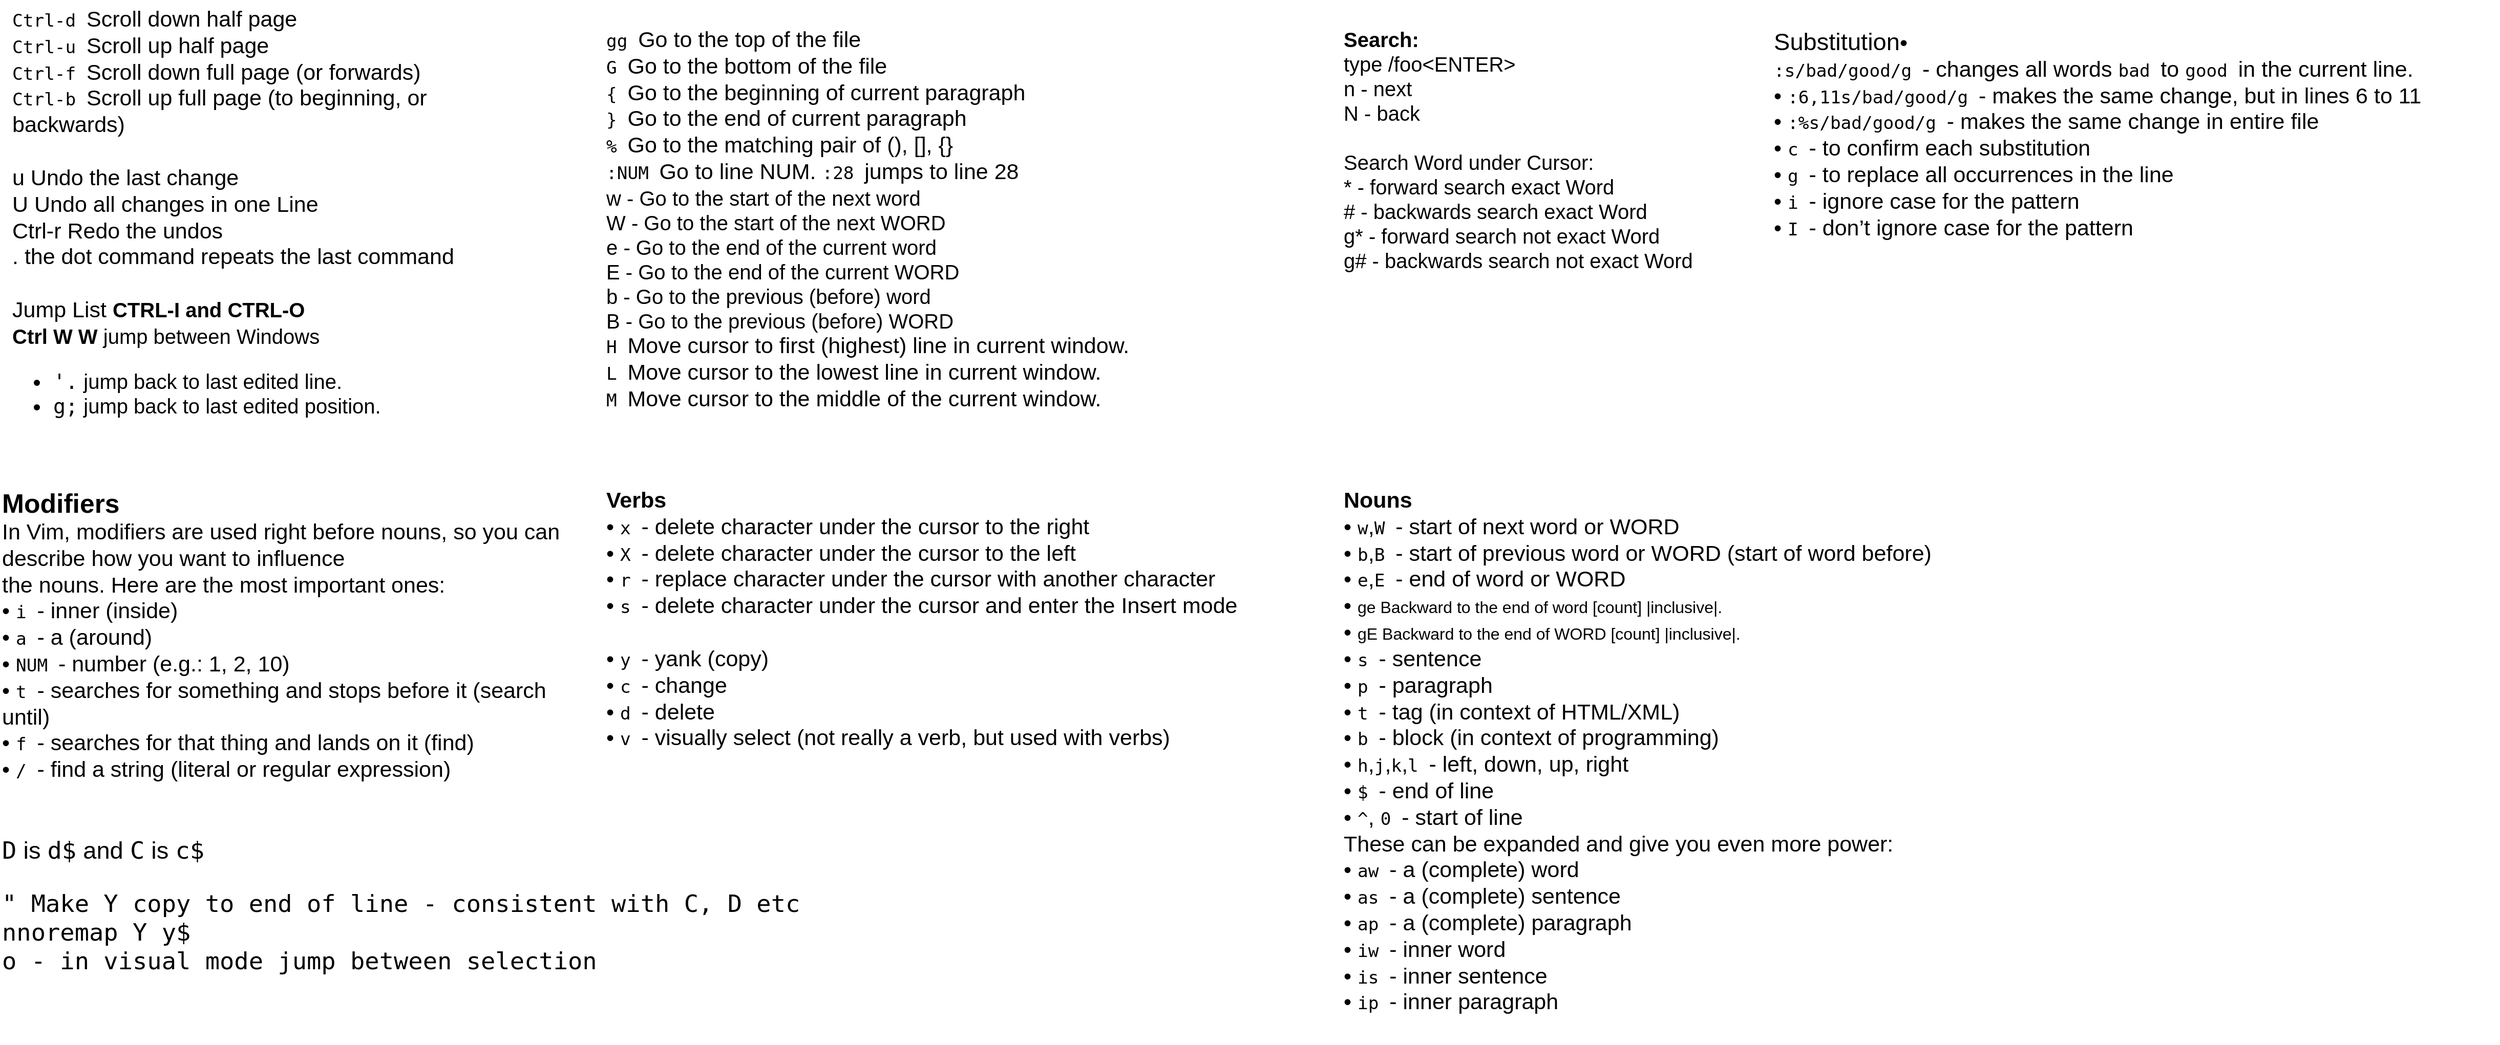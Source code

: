 <mxfile version="18.0.6" type="github">
  <diagram id="BKyIBWXtHGFlfNe0NvQe" name="Page-1">
    <mxGraphModel dx="2873" dy="895" grid="1" gridSize="10" guides="1" tooltips="1" connect="1" arrows="1" fold="1" page="1" pageScale="1" pageWidth="1200" pageHeight="1920" math="0" shadow="0">
      <root>
        <mxCell id="0" />
        <mxCell id="1" parent="0" />
        <mxCell id="8CGCrLb8g6kRV5iT2Z4M-1" value="&lt;span id=&quot;page83R_mcid0&quot; class=&quot;markedContent&quot;&gt;&lt;span dir=&quot;ltr&quot; role=&quot;presentation&quot; style=&quot;left: 432.062px; top: 975.071px; font-size: 17.215px; font-family: monospace; transform: scaleX(1.0);&quot;&gt;gg&lt;/span&gt;&lt;span dir=&quot;ltr&quot; role=&quot;presentation&quot; style=&quot;left: 452.79px; top: 975.071px; font-size: 17.215px; font-family: monospace;&quot;&gt; &lt;/span&gt;&lt;span dir=&quot;ltr&quot; role=&quot;presentation&quot; style=&quot;left: 582.403px; top: 971.772px; font-size: 21.519px; font-family: sans-serif; transform: scaleX(1.007);&quot;&gt;Go to the top of the file&lt;/span&gt;&lt;br role=&quot;presentation&quot;&gt;&lt;span dir=&quot;ltr&quot; role=&quot;presentation&quot; style=&quot;left: 432.062px; top: 1005.2px; font-size: 17.215px; font-family: monospace;&quot;&gt;G&lt;/span&gt;&lt;span dir=&quot;ltr&quot; role=&quot;presentation&quot; style=&quot;left: 442.426px; top: 1005.2px; font-size: 17.215px; font-family: monospace;&quot;&gt; &lt;/span&gt;&lt;span dir=&quot;ltr&quot; role=&quot;presentation&quot; style=&quot;left: 582.403px; top: 1001.9px; font-size: 21.519px; font-family: sans-serif; transform: scaleX(1.004);&quot;&gt;Go to the bottom of the file&lt;/span&gt;&lt;br role=&quot;presentation&quot;&gt;&lt;span dir=&quot;ltr&quot; role=&quot;presentation&quot; style=&quot;left: 432.062px; top: 1035.33px; font-size: 17.215px; font-family: monospace;&quot;&gt;{&lt;/span&gt;&lt;span dir=&quot;ltr&quot; role=&quot;presentation&quot; style=&quot;left: 442.426px; top: 1035.33px; font-size: 17.215px; font-family: monospace;&quot;&gt; &lt;/span&gt;&lt;span dir=&quot;ltr&quot; role=&quot;presentation&quot; style=&quot;left: 582.403px; top: 1032.03px; font-size: 21.519px; font-family: sans-serif; transform: scaleX(1.021);&quot;&gt;Go to the beginning of current paragraph&lt;/span&gt;&lt;br role=&quot;presentation&quot;&gt;&lt;span dir=&quot;ltr&quot; role=&quot;presentation&quot; style=&quot;left: 432.062px; top: 1065.45px; font-size: 17.215px; font-family: monospace;&quot;&gt;}&lt;/span&gt;&lt;span dir=&quot;ltr&quot; role=&quot;presentation&quot; style=&quot;left: 442.426px; top: 1065.45px; font-size: 17.215px; font-family: monospace;&quot;&gt; &lt;/span&gt;&lt;span dir=&quot;ltr&quot; role=&quot;presentation&quot; style=&quot;left: 582.403px; top: 1062.15px; font-size: 21.519px; font-family: sans-serif; transform: scaleX(1.018);&quot;&gt;Go to the end of current paragraph&lt;/span&gt;&lt;br role=&quot;presentation&quot;&gt;&lt;span dir=&quot;ltr&quot; role=&quot;presentation&quot; style=&quot;left: 432.062px; top: 1095.58px; font-size: 17.215px; font-family: monospace;&quot;&gt;%&lt;/span&gt;&lt;span dir=&quot;ltr&quot; role=&quot;presentation&quot; style=&quot;left: 442.426px; top: 1095.58px; font-size: 17.215px; font-family: monospace;&quot;&gt; &lt;/span&gt;&lt;span dir=&quot;ltr&quot; role=&quot;presentation&quot; style=&quot;left: 582.403px; top: 1092.28px; font-size: 21.519px; font-family: sans-serif; transform: scaleX(1.01);&quot;&gt;Go to the matching pair of (), [], {}&lt;/span&gt;&lt;br role=&quot;presentation&quot;&gt;&lt;span dir=&quot;ltr&quot; role=&quot;presentation&quot; style=&quot;left: 432.062px; top: 1155.83px; font-size: 17.215px; font-family: monospace; transform: scaleX(1.0);&quot;&gt;:NUM&lt;/span&gt;&lt;span dir=&quot;ltr&quot; role=&quot;presentation&quot; style=&quot;left: 473.517px; top: 1155.83px; font-size: 17.215px; font-family: monospace;&quot;&gt; &lt;/span&gt;&lt;span dir=&quot;ltr&quot; role=&quot;presentation&quot; style=&quot;left: 582.403px; top: 1152.53px; font-size: 21.519px; font-family: sans-serif; transform: scaleX(1.062);&quot;&gt;Go to line NUM.&lt;/span&gt;&lt;span dir=&quot;ltr&quot; role=&quot;presentation&quot; style=&quot;left: 760.904px; top: 1152.53px; font-size: 21.519px; font-family: sans-serif;&quot;&gt; &lt;/span&gt;&lt;span dir=&quot;ltr&quot; role=&quot;presentation&quot; style=&quot;left: 767.748px; top: 1155.83px; font-size: 17.215px; font-family: monospace; transform: scaleX(1.0);&quot;&gt;:28&lt;/span&gt;&lt;span dir=&quot;ltr&quot; role=&quot;presentation&quot; style=&quot;left: 798.839px; top: 1155.83px; font-size: 17.215px; font-family: monospace;&quot;&gt; &lt;/span&gt;&lt;span dir=&quot;ltr&quot; role=&quot;presentation&quot; style=&quot;left: 805.682px; top: 1152.53px; font-size: 21.519px; font-family: sans-serif; transform: scaleX(1.011);&quot;&gt;jumps to line 28&lt;/span&gt;&lt;/span&gt;&lt;div style=&quot;font-size: 20px;&quot;&gt;&lt;font style=&quot;font-size: 20px;&quot;&gt;&lt;span id=&quot;page80R_mcid0&quot; class=&quot;markedContent&quot;&gt;&lt;span dir=&quot;ltr&quot; role=&quot;presentation&quot; style=&quot;left: 501.065px; top: 930.726px;&quot;&gt;w&lt;/span&gt;&lt;span dir=&quot;ltr&quot; role=&quot;presentation&quot; style=&quot;left: 511.429px; top: 930.726px;&quot;&gt; - &lt;/span&gt;&lt;span dir=&quot;ltr&quot; role=&quot;presentation&quot; style=&quot;left: 574.171px; top: 927.427px; transform: scaleX(1.005);&quot;&gt;Go to the start of the next&lt;/span&gt;&lt;span dir=&quot;ltr&quot; role=&quot;presentation&quot; style=&quot;left: 857.234px; top: 927.427px;&quot;&gt; &lt;/span&gt;&lt;span dir=&quot;ltr&quot; role=&quot;presentation&quot; style=&quot;left: 864.077px; top: 927.427px;&quot;&gt;w&lt;/span&gt;&lt;span dir=&quot;ltr&quot; role=&quot;presentation&quot; style=&quot;left: 882.605px; top: 927.427px; transform: scaleX(1.049);&quot;&gt;ord&lt;/span&gt;&lt;br role=&quot;presentation&quot;&gt;&lt;span dir=&quot;ltr&quot; role=&quot;presentation&quot; style=&quot;left: 501.065px; top: 960.854px;&quot;&gt;W&lt;/span&gt;&lt;span dir=&quot;ltr&quot; role=&quot;presentation&quot; style=&quot;left: 511.429px; top: 960.854px;&quot;&gt; - &lt;/span&gt;&lt;span dir=&quot;ltr&quot; role=&quot;presentation&quot; style=&quot;left: 574.171px; top: 957.554px; transform: scaleX(1.005);&quot;&gt;Go to the start of the next&lt;/span&gt;&lt;span dir=&quot;ltr&quot; role=&quot;presentation&quot; style=&quot;left: 857.234px; top: 957.554px;&quot;&gt; &lt;/span&gt;&lt;span dir=&quot;ltr&quot; role=&quot;presentation&quot; style=&quot;left: 864.077px; top: 957.554px;&quot;&gt;W&lt;/span&gt;&lt;span dir=&quot;ltr&quot; role=&quot;presentation&quot; style=&quot;left: 888.245px; top: 957.554px; transform: scaleX(1.055);&quot;&gt;ORD&lt;/span&gt;&lt;br role=&quot;presentation&quot;&gt;&lt;span dir=&quot;ltr&quot; role=&quot;presentation&quot; style=&quot;left: 501.065px; top: 990.981px;&quot;&gt;e&lt;/span&gt;&lt;span dir=&quot;ltr&quot; role=&quot;presentation&quot; style=&quot;left: 511.429px; top: 990.981px;&quot;&gt; &lt;/span&gt;&lt;span dir=&quot;ltr&quot; role=&quot;presentation&quot; style=&quot;left: 574.171px; top: 987.681px; transform: scaleX(1.003);&quot;&gt;- Go to the&lt;/span&gt;&lt;span dir=&quot;ltr&quot; role=&quot;presentation&quot; style=&quot;left: 674.859px; top: 987.681px;&quot;&gt; &lt;/span&gt;&lt;span dir=&quot;ltr&quot; role=&quot;presentation&quot; style=&quot;left: 681.703px; top: 987.681px;&quot;&gt;e&lt;/span&gt;&lt;span dir=&quot;ltr&quot; role=&quot;presentation&quot; style=&quot;left: 695.39px; top: 987.681px; transform: scaleX(1.026);&quot;&gt;nd of the current&lt;/span&gt;&lt;span dir=&quot;ltr&quot; role=&quot;presentation&quot; style=&quot;left: 881.445px; top: 987.681px;&quot;&gt; &lt;/span&gt;&lt;span dir=&quot;ltr&quot; role=&quot;presentation&quot; style=&quot;left: 888.288px; top: 987.681px; transform: scaleX(1.121);&quot;&gt;word&lt;/span&gt;&lt;br role=&quot;presentation&quot;&gt;&lt;span dir=&quot;ltr&quot; role=&quot;presentation&quot; style=&quot;left: 501.065px; top: 1021.11px;&quot;&gt;E&lt;/span&gt;&lt;span dir=&quot;ltr&quot; role=&quot;presentation&quot; style=&quot;left: 511.429px; top: 1021.11px;&quot;&gt; - &lt;/span&gt;&lt;span dir=&quot;ltr&quot; role=&quot;presentation&quot; style=&quot;left: 574.171px; top: 1017.81px; transform: scaleX(1.003);&quot;&gt;Go to the&lt;/span&gt;&lt;span dir=&quot;ltr&quot; role=&quot;presentation&quot; style=&quot;left: 674.859px; top: 1017.81px;&quot;&gt; &lt;/span&gt;&lt;span dir=&quot;ltr&quot; role=&quot;presentation&quot; style=&quot;left: 681.703px; top: 1017.81px;&quot;&gt;e&lt;/span&gt;&lt;span dir=&quot;ltr&quot; role=&quot;presentation&quot; style=&quot;left: 695.39px; top: 1017.81px; transform: scaleX(1.026);&quot;&gt;nd of the current&lt;/span&gt;&lt;span dir=&quot;ltr&quot; role=&quot;presentation&quot; style=&quot;left: 881.445px; top: 1017.81px;&quot;&gt; &lt;/span&gt;&lt;span dir=&quot;ltr&quot; role=&quot;presentation&quot; style=&quot;left: 888.288px; top: 1017.81px; transform: scaleX(1.14);&quot;&gt;WORD&lt;/span&gt;&lt;br role=&quot;presentation&quot;&gt;&lt;span dir=&quot;ltr&quot; role=&quot;presentation&quot; style=&quot;left: 501.065px; top: 1051.24px;&quot;&gt;b&lt;/span&gt;&lt;span dir=&quot;ltr&quot; role=&quot;presentation&quot; style=&quot;left: 511.429px; top: 1051.24px;&quot;&gt; - &lt;/span&gt;&lt;span dir=&quot;ltr&quot; role=&quot;presentation&quot; style=&quot;left: 574.171px; top: 1047.94px; transform: scaleX(1.009);&quot;&gt;Go to the previous (&lt;/span&gt;&lt;span dir=&quot;ltr&quot; role=&quot;presentation&quot; style=&quot;left: 790.632px; top: 1047.94px;&quot;&gt;b&lt;/span&gt;&lt;span dir=&quot;ltr&quot; role=&quot;presentation&quot; style=&quot;left: 805.675px; top: 1047.94px; transform: scaleX(1.017);&quot;&gt;efore)&lt;/span&gt;&lt;span dir=&quot;ltr&quot; role=&quot;presentation&quot; style=&quot;left: 870.749px; top: 1047.94px;&quot;&gt; &lt;/span&gt;&lt;span dir=&quot;ltr&quot; role=&quot;presentation&quot; style=&quot;left: 877.591px; top: 1047.94px; transform: scaleX(1.121);&quot;&gt;word&lt;/span&gt;&lt;br role=&quot;presentation&quot;&gt;&lt;span dir=&quot;ltr&quot; role=&quot;presentation&quot; style=&quot;left: 501.065px; top: 1081.36px;&quot;&gt;B&lt;/span&gt;&lt;span dir=&quot;ltr&quot; role=&quot;presentation&quot; style=&quot;left: 511.429px; top: 1081.36px;&quot;&gt; - &lt;/span&gt;&lt;span dir=&quot;ltr&quot; role=&quot;presentation&quot; style=&quot;left: 574.171px; top: 1078.06px; transform: scaleX(1.009);&quot;&gt;Go to the previous (&lt;/span&gt;&lt;span dir=&quot;ltr&quot; role=&quot;presentation&quot; style=&quot;left: 790.632px; top: 1078.06px;&quot;&gt;b&lt;/span&gt;&lt;span dir=&quot;ltr&quot; role=&quot;presentation&quot; style=&quot;left: 805.675px; top: 1078.06px; transform: scaleX(1.017);&quot;&gt;efore)&lt;/span&gt;&lt;span dir=&quot;ltr&quot; role=&quot;presentation&quot; style=&quot;left: 870.749px; top: 1078.06px;&quot;&gt; &lt;/span&gt;&lt;span dir=&quot;ltr&quot; role=&quot;presentation&quot; style=&quot;left: 877.591px; top: 1078.06px; transform: scaleX(1.14);&quot;&gt;WORD&lt;/span&gt;&lt;/span&gt;&lt;/font&gt;&lt;/div&gt;&lt;div style=&quot;font-size: 20px;&quot;&gt;&lt;span id=&quot;page83R_mcid0&quot; class=&quot;markedContent&quot;&gt;&lt;span dir=&quot;ltr&quot; role=&quot;presentation&quot; style=&quot;left: 406.918px; top: 1451.77px; font-size: 17.215px; font-family: monospace;&quot;&gt;H&lt;/span&gt;&lt;span dir=&quot;ltr&quot; role=&quot;presentation&quot; style=&quot;left: 417.281px; top: 1451.77px; font-size: 17.215px; font-family: monospace;&quot;&gt; &lt;/span&gt;&lt;span dir=&quot;ltr&quot; role=&quot;presentation&quot; style=&quot;left: 480.026px; top: 1448.47px; font-size: 21.519px; font-family: sans-serif; transform: scaleX(1.033);&quot;&gt;Move cursor to first (&lt;/span&gt;&lt;span dir=&quot;ltr&quot; role=&quot;presentation&quot; style=&quot;left: 712.087px; top: 1448.47px; font-size: 21.519px; font-family: sans-serif;&quot;&gt;h&lt;/span&gt;&lt;span dir=&quot;ltr&quot; role=&quot;presentation&quot; style=&quot;left: 727.733px; top: 1448.47px; font-size: 21.519px; font-family: sans-serif; transform: scaleX(1.03);&quot;&gt;ighest) line in current window.&lt;/span&gt;&lt;br role=&quot;presentation&quot;&gt;&lt;span dir=&quot;ltr&quot; role=&quot;presentation&quot; style=&quot;left: 406.918px; top: 1481.9px; font-size: 17.215px; font-family: monospace;&quot;&gt;L&lt;/span&gt;&lt;span dir=&quot;ltr&quot; role=&quot;presentation&quot; style=&quot;left: 417.281px; top: 1481.9px; font-size: 17.215px; font-family: monospace;&quot;&gt; &lt;/span&gt;&lt;span dir=&quot;ltr&quot; role=&quot;presentation&quot; style=&quot;left: 480.026px; top: 1478.6px; font-size: 21.519px; font-family: sans-serif; transform: scaleX(1.025);&quot;&gt;Move cursor to the&lt;/span&gt;&lt;span dir=&quot;ltr&quot; role=&quot;presentation&quot; style=&quot;left: 687.772px; top: 1478.6px; font-size: 21.519px; font-family: sans-serif;&quot;&gt; &lt;/span&gt;&lt;span dir=&quot;ltr&quot; role=&quot;presentation&quot; style=&quot;left: 694.615px; top: 1478.6px; font-size: 21.519px; font-family: sans-serif;&quot;&gt;l&lt;/span&gt;&lt;span dir=&quot;ltr&quot; role=&quot;presentation&quot; style=&quot;left: 702.792px; top: 1478.6px; font-size: 21.519px; font-family: sans-serif; transform: scaleX(1.029);&quot;&gt;owest line in current window.&lt;/span&gt;&lt;br role=&quot;presentation&quot;&gt;&lt;span dir=&quot;ltr&quot; role=&quot;presentation&quot; style=&quot;left: 406.918px; top: 1512.03px; font-size: 17.215px; font-family: monospace;&quot;&gt;M&lt;/span&gt;&lt;span dir=&quot;ltr&quot; role=&quot;presentation&quot; style=&quot;left: 417.281px; top: 1512.03px; font-size: 17.215px; font-family: monospace;&quot;&gt; &lt;/span&gt;&lt;span dir=&quot;ltr&quot; role=&quot;presentation&quot; style=&quot;left: 480.026px; top: 1508.73px; font-size: 21.519px; font-family: sans-serif; transform: scaleX(1.025);&quot;&gt;Move cursor to the&lt;/span&gt;&lt;span dir=&quot;ltr&quot; role=&quot;presentation&quot; style=&quot;left: 687.772px; top: 1508.73px; font-size: 21.519px; font-family: sans-serif;&quot;&gt; &lt;/span&gt;&lt;span dir=&quot;ltr&quot; role=&quot;presentation&quot; style=&quot;left: 694.615px; top: 1508.73px; font-size: 21.519px; font-family: sans-serif;&quot;&gt;m&lt;/span&gt;&lt;span dir=&quot;ltr&quot; role=&quot;presentation&quot; style=&quot;left: 717.382px; top: 1508.73px; font-size: 21.519px; font-family: sans-serif; transform: scaleX(1.027);&quot;&gt;iddle of the current window.&lt;/span&gt;&lt;/span&gt;&lt;font style=&quot;font-size: 20px;&quot;&gt;&lt;span id=&quot;page80R_mcid0&quot; class=&quot;markedContent&quot;&gt;&lt;span dir=&quot;ltr&quot; role=&quot;presentation&quot; style=&quot;left: 877.591px; top: 1078.06px; transform: scaleX(1.14);&quot;&gt;&lt;/span&gt;&lt;/span&gt;&lt;/font&gt;&lt;/div&gt;&lt;div&gt;&lt;span id=&quot;page80R_mcid0&quot; class=&quot;markedContent&quot;&gt;&lt;span dir=&quot;ltr&quot; role=&quot;presentation&quot; style=&quot;left: 501.065px; top: 930.726px; font-size: 17.215px; font-family: monospace;&quot;&gt;&lt;/span&gt;&lt;span dir=&quot;ltr&quot; role=&quot;presentation&quot; style=&quot;left: 877.591px; top: 1078.06px; font-size: 21.519px; font-family: sans-serif; transform: scaleX(1.14);&quot;&gt;&lt;/span&gt;&lt;/span&gt;&lt;/div&gt;" style="text;html=1;strokeColor=none;fillColor=none;align=left;verticalAlign=top;whiteSpace=wrap;rounded=0;" parent="1" vertex="1">
          <mxGeometry x="-400" y="40" width="710" height="600" as="geometry" />
        </mxCell>
        <mxCell id="8CGCrLb8g6kRV5iT2Z4M-2" value="&lt;div style=&quot;font-size: 20px;&quot;&gt;&lt;span id=&quot;page83R_mcid0&quot; class=&quot;markedContent&quot;&gt;&lt;span dir=&quot;ltr&quot; role=&quot;presentation&quot; style=&quot;left: 404.057px; top: 554.138px; font-size: 17.215px; font-family: monospace; transform: scaleX(1.0);&quot;&gt;Ctrl-d&lt;/span&gt;&lt;span dir=&quot;ltr&quot; role=&quot;presentation&quot; style=&quot;left: 466.239px; top: 554.138px; font-size: 17.215px; font-family: monospace;&quot;&gt; &lt;/span&gt;&lt;span dir=&quot;ltr&quot; role=&quot;presentation&quot; style=&quot;left: 538.258px; top: 550.838px; font-size: 21.519px; font-family: sans-serif; transform: scaleX(1.082);&quot;&gt;Scroll&lt;/span&gt;&lt;span dir=&quot;ltr&quot; role=&quot;presentation&quot; style=&quot;left: 602.062px; top: 550.838px; font-size: 21.519px; font-family: sans-serif;&quot;&gt; &lt;/span&gt;&lt;span dir=&quot;ltr&quot; role=&quot;presentation&quot; style=&quot;left: 608.904px; top: 550.838px; font-size: 21.519px; font-family: sans-serif;&quot;&gt;d&lt;/span&gt;&lt;span dir=&quot;ltr&quot; role=&quot;presentation&quot; style=&quot;left: 623.947px; top: 550.838px; font-size: 21.519px; font-family: sans-serif; transform: scaleX(1.009);&quot;&gt;own half page&lt;/span&gt;&lt;br role=&quot;presentation&quot;&gt;&lt;span dir=&quot;ltr&quot; role=&quot;presentation&quot; style=&quot;left: 404.057px; top: 584.265px; font-size: 17.215px; font-family: monospace; transform: scaleX(1.0);&quot;&gt;Ctrl-u&lt;/span&gt;&lt;span dir=&quot;ltr&quot; role=&quot;presentation&quot; style=&quot;left: 466.239px; top: 584.265px; font-size: 17.215px; font-family: monospace;&quot;&gt; &lt;/span&gt;&lt;span dir=&quot;ltr&quot; role=&quot;presentation&quot; style=&quot;left: 538.258px; top: 580.965px; font-size: 21.519px; font-family: sans-serif; transform: scaleX(1.082);&quot;&gt;Scroll&lt;/span&gt;&lt;span dir=&quot;ltr&quot; role=&quot;presentation&quot; style=&quot;left: 602.062px; top: 580.965px; font-size: 21.519px; font-family: sans-serif;&quot;&gt; &lt;/span&gt;&lt;span dir=&quot;ltr&quot; role=&quot;presentation&quot; style=&quot;left: 608.904px; top: 580.965px; font-size: 21.519px; font-family: sans-serif;&quot;&gt;u&lt;/span&gt;&lt;span dir=&quot;ltr&quot; role=&quot;presentation&quot; style=&quot;left: 624.55px; top: 580.965px; font-size: 21.519px; font-family: sans-serif; transform: scaleX(1.006);&quot;&gt;p half page&lt;/span&gt;&lt;br role=&quot;presentation&quot;&gt;&lt;span dir=&quot;ltr&quot; role=&quot;presentation&quot; style=&quot;left: 404.057px; top: 614.392px; font-size: 17.215px; font-family: monospace; transform: scaleX(1.0);&quot;&gt;Ctrl-f&lt;/span&gt;&lt;span dir=&quot;ltr&quot; role=&quot;presentation&quot; style=&quot;left: 466.239px; top: 614.392px; font-size: 17.215px; font-family: monospace;&quot;&gt; &lt;/span&gt;&lt;span dir=&quot;ltr&quot; role=&quot;presentation&quot; style=&quot;left: 538.258px; top: 611.092px; font-size: 21.519px; font-family: sans-serif; transform: scaleX(1.047);&quot;&gt;Scroll down&lt;/span&gt;&lt;span dir=&quot;ltr&quot; role=&quot;presentation&quot; style=&quot;left: 667.91px; top: 611.092px; font-size: 21.519px; font-family: sans-serif;&quot;&gt; &lt;/span&gt;&lt;span dir=&quot;ltr&quot; role=&quot;presentation&quot; style=&quot;left: 674.753px; top: 611.092px; font-size: 21.519px; font-family: sans-serif;&quot;&gt;f&lt;/span&gt;&lt;span dir=&quot;ltr&quot; role=&quot;presentation&quot; style=&quot;left: 684.005px; top: 611.092px; font-size: 21.519px; font-family: sans-serif; transform: scaleX(1.022);&quot;&gt;ull page (or&lt;/span&gt;&lt;span dir=&quot;ltr&quot; role=&quot;presentation&quot; style=&quot;left: 810.064px; top: 611.092px; font-size: 21.519px; font-family: sans-serif;&quot;&gt; &lt;/span&gt;&lt;span dir=&quot;ltr&quot; role=&quot;presentation&quot; style=&quot;left: 816.907px; top: 611.092px; font-size: 21.519px; font-family: sans-serif;&quot;&gt;f&lt;/span&gt;&lt;span dir=&quot;ltr&quot; role=&quot;presentation&quot; style=&quot;left: 826.162px; top: 611.092px; font-size: 21.519px; font-family: sans-serif; transform: scaleX(1.036);&quot;&gt;orwards)&lt;/span&gt;&lt;br role=&quot;presentation&quot;&gt;&lt;span dir=&quot;ltr&quot; role=&quot;presentation&quot; style=&quot;left: 404.057px; top: 644.519px; font-size: 17.215px; font-family: monospace; transform: scaleX(1.0);&quot;&gt;Ctrl-b&lt;/span&gt;&lt;span dir=&quot;ltr&quot; role=&quot;presentation&quot; style=&quot;left: 466.239px; top: 644.519px; font-size: 17.215px; font-family: monospace;&quot;&gt; &lt;/span&gt;&lt;span dir=&quot;ltr&quot; role=&quot;presentation&quot; style=&quot;left: 538.258px; top: 641.22px; font-size: 21.519px; font-family: sans-serif; transform: scaleX(1.03);&quot;&gt;Scroll up full page (to&lt;/span&gt;&lt;span dir=&quot;ltr&quot; role=&quot;presentation&quot; style=&quot;left: 775.764px; top: 641.22px; font-size: 21.519px; font-family: sans-serif;&quot;&gt; &lt;/span&gt;&lt;span dir=&quot;ltr&quot; role=&quot;presentation&quot; style=&quot;left: 782.606px; top: 641.22px; font-size: 21.519px; font-family: sans-serif;&quot;&gt;b&lt;/span&gt;&lt;span dir=&quot;ltr&quot; role=&quot;presentation&quot; style=&quot;left: 797.65px; top: 641.22px; font-size: 21.519px; font-family: sans-serif; transform: scaleX(1.027);&quot;&gt;eginning, or&lt;/span&gt;&lt;span dir=&quot;ltr&quot; role=&quot;presentation&quot; style=&quot;left: 930.207px; top: 641.22px; font-size: 21.519px; font-family: sans-serif;&quot;&gt; &lt;/span&gt;&lt;span dir=&quot;ltr&quot; role=&quot;presentation&quot; style=&quot;left: 937.049px; top: 641.22px; font-size: 21.519px; font-family: sans-serif;&quot;&gt;b&lt;/span&gt;&lt;span dir=&quot;ltr&quot; role=&quot;presentation&quot; style=&quot;left: 952.092px; top: 641.22px; font-size: 21.519px; font-family: sans-serif; transform: scaleX(1.024);&quot;&gt;ackwards)&lt;/span&gt;&lt;/span&gt;&lt;/div&gt;&lt;div style=&quot;font-size: 20px;&quot;&gt;&lt;span id=&quot;page83R_mcid0&quot; class=&quot;markedContent&quot;&gt;&lt;span dir=&quot;ltr&quot; role=&quot;presentation&quot; style=&quot;left: 952.092px; top: 641.22px; font-size: 21.519px; font-family: sans-serif; transform: scaleX(1.024);&quot;&gt;&lt;br&gt;&lt;/span&gt;&lt;/span&gt;&lt;/div&gt;&lt;div style=&quot;font-size: 20px;&quot;&gt;&lt;span id=&quot;page83R_mcid0&quot; class=&quot;markedContent&quot;&gt;&lt;span dir=&quot;ltr&quot; role=&quot;presentation&quot; style=&quot;left: 952.092px; top: 641.22px; font-size: 21.519px; font-family: sans-serif; transform: scaleX(1.024);&quot;&gt;u Undo the last change&lt;/span&gt;&lt;/span&gt;&lt;/div&gt;&lt;div style=&quot;font-size: 20px;&quot;&gt;&lt;span id=&quot;page83R_mcid0&quot; class=&quot;markedContent&quot;&gt;&lt;span dir=&quot;ltr&quot; role=&quot;presentation&quot; style=&quot;left: 952.092px; top: 641.22px; font-size: 21.519px; font-family: sans-serif; transform: scaleX(1.024);&quot;&gt;U Undo all changes in one Line&lt;/span&gt;&lt;/span&gt;&lt;/div&gt;&lt;div style=&quot;font-size: 20px;&quot;&gt;&lt;span id=&quot;page83R_mcid0&quot; class=&quot;markedContent&quot;&gt;&lt;span dir=&quot;ltr&quot; role=&quot;presentation&quot; style=&quot;left: 952.092px; top: 641.22px; font-size: 21.519px; font-family: sans-serif; transform: scaleX(1.024);&quot;&gt;Ctrl-r Redo the undos&lt;br&gt;&lt;/span&gt;&lt;/span&gt;&lt;/div&gt;&lt;div style=&quot;font-size: 20px;&quot;&gt;&lt;span id=&quot;page83R_mcid0&quot; class=&quot;markedContent&quot;&gt;&lt;span dir=&quot;ltr&quot; role=&quot;presentation&quot; style=&quot;left: 952.092px; top: 641.22px; font-size: 21.519px; font-family: sans-serif; transform: scaleX(1.024);&quot;&gt;. the dot command repeats the last command&lt;/span&gt;&lt;/span&gt;&lt;/div&gt;&lt;div style=&quot;font-size: 20px;&quot;&gt;&lt;span id=&quot;page83R_mcid0&quot; class=&quot;markedContent&quot;&gt;&lt;span dir=&quot;ltr&quot; role=&quot;presentation&quot; style=&quot;left: 952.092px; top: 641.22px; font-size: 21.519px; font-family: sans-serif; transform: scaleX(1.024);&quot;&gt;&lt;br&gt;&lt;/span&gt;&lt;/span&gt;&lt;/div&gt;&lt;div style=&quot;font-size: 20px;&quot;&gt;&lt;span id=&quot;page83R_mcid0&quot; class=&quot;markedContent&quot;&gt;&lt;span dir=&quot;ltr&quot; role=&quot;presentation&quot; style=&quot;left: 952.092px; top: 641.22px; font-size: 21.519px; font-family: sans-serif; transform: scaleX(1.024);&quot;&gt;Jump List &lt;/span&gt;&lt;/span&gt;&lt;span class=&quot;ILfuVd&quot;&gt;&lt;span class=&quot;hgKElc&quot;&gt;&lt;b&gt;CTRL-I and CTRL-O&lt;/b&gt;&lt;/span&gt;&lt;/span&gt;&lt;/div&gt;&lt;div style=&quot;font-size: 20px;&quot;&gt;&lt;span class=&quot;ILfuVd&quot;&gt;&lt;span class=&quot;hgKElc&quot;&gt;&lt;b&gt;Ctrl W W &lt;/b&gt;jump between Windows&lt;/span&gt;&lt;/span&gt;&lt;/div&gt;&lt;div style=&quot;font-size: 20px;&quot;&gt;&lt;ul&gt;&lt;li&gt;&lt;code&gt;&#39;.&lt;/code&gt; jump back to last edited line.&lt;/li&gt;&lt;li&gt;&lt;code&gt;g;&lt;/code&gt; jump back to last edited position.&lt;/li&gt;&lt;/ul&gt;&lt;span class=&quot;ILfuVd&quot;&gt;&lt;span class=&quot;hgKElc&quot;&gt;&lt;/span&gt;&lt;/span&gt;&lt;span id=&quot;page83R_mcid0&quot; class=&quot;markedContent&quot;&gt;&lt;span dir=&quot;ltr&quot; role=&quot;presentation&quot; style=&quot;left: 952.092px; top: 641.22px; font-size: 21.519px; font-family: sans-serif; transform: scaleX(1.024);&quot;&gt;&lt;/span&gt;&lt;/span&gt;&lt;/div&gt;&lt;div style=&quot;font-size: 20px;&quot;&gt;&lt;span id=&quot;page83R_mcid0&quot; class=&quot;markedContent&quot;&gt;&lt;span dir=&quot;ltr&quot; role=&quot;presentation&quot; style=&quot;left: 952.092px; top: 641.22px; font-size: 21.519px; font-family: sans-serif; transform: scaleX(1.024);&quot;&gt;&lt;br&gt;&lt;/span&gt;&lt;/span&gt;&lt;/div&gt;" style="text;html=1;strokeColor=none;fillColor=none;align=left;verticalAlign=top;whiteSpace=wrap;rounded=0;fontFamily=Helvetica;fontSize=20;" parent="1" vertex="1">
          <mxGeometry x="-980" y="20" width="520" height="440" as="geometry" />
        </mxCell>
        <mxCell id="8CGCrLb8g6kRV5iT2Z4M-3" value="&lt;div&gt;&lt;b&gt;Search:&lt;/b&gt;&lt;/div&gt;&lt;div&gt;type /foo&amp;lt;ENTER&amp;gt;&lt;/div&gt;&lt;div&gt;n - next&lt;/div&gt;&lt;div&gt;N - back&lt;/div&gt;&lt;div&gt;&lt;br&gt;&lt;/div&gt;&lt;div&gt;Search Word under Cursor: &lt;br&gt;&lt;/div&gt;&lt;div&gt;* - forward search exact Word&lt;/div&gt;&lt;div&gt;# - backwards search exact Word&lt;/div&gt;&lt;div&gt;g* - forward search not exact Word&lt;/div&gt;&lt;div&gt;g# - backwards search not exact Word&lt;br&gt;&lt;/div&gt;" style="text;html=1;strokeColor=none;fillColor=none;align=left;verticalAlign=top;whiteSpace=wrap;rounded=0;fontFamily=Helvetica;fontSize=20;" parent="1" vertex="1">
          <mxGeometry x="320" y="40" width="360" height="300" as="geometry" />
        </mxCell>
        <mxCell id="NnfQQq5t3lgXKnAAZFr9-1" value="&lt;div&gt;&lt;span id=&quot;page134R_mcid0&quot; class=&quot;markedContent&quot;&gt;&lt;span dir=&quot;ltr&quot; role=&quot;presentation&quot; style=&quot;left: 255.446px; top: 1316.2px; font-size: 21.519px; font-family: sans-serif;&quot;&gt;&lt;b&gt;Verbs&lt;/b&gt;&lt;br&gt;&lt;/span&gt;&lt;/span&gt;&lt;/div&gt;&lt;div&gt;&lt;span id=&quot;page134R_mcid0&quot; class=&quot;markedContent&quot;&gt;&lt;span dir=&quot;ltr&quot; role=&quot;presentation&quot; style=&quot;left: 255.446px; top: 1316.2px; font-size: 21.519px; font-family: sans-serif;&quot;&gt;•&lt;/span&gt;&lt;span dir=&quot;ltr&quot; role=&quot;presentation&quot; style=&quot;left: 268.143px; top: 1316.2px; font-size: 21.519px; font-family: sans-serif;&quot;&gt; &lt;/span&gt;&lt;span dir=&quot;ltr&quot; role=&quot;presentation&quot; style=&quot;left: 280.099px; top: 1319.5px; font-size: 17.215px; font-family: monospace;&quot;&gt;x&lt;/span&gt;&lt;span dir=&quot;ltr&quot; role=&quot;presentation&quot; style=&quot;left: 290.463px; top: 1319.5px; font-size: 17.215px; font-family: monospace;&quot;&gt; &lt;/span&gt;&lt;span dir=&quot;ltr&quot; role=&quot;presentation&quot; style=&quot;left: 297.305px; top: 1316.2px; font-size: 21.519px; font-family: sans-serif; transform: scaleX(1.018);&quot;&gt;- delete character under the cursor to the right&lt;/span&gt;&lt;/span&gt;&lt;/div&gt;&lt;div&gt;&lt;span id=&quot;page134R_mcid0&quot; class=&quot;markedContent&quot;&gt;&lt;/span&gt;&lt;/div&gt;&lt;span id=&quot;page134R_mcid0&quot; class=&quot;markedContent&quot;&gt;&lt;span dir=&quot;ltr&quot; role=&quot;presentation&quot; style=&quot;left: 255.446px; top: 1361.39px; font-size: 21.519px; font-family: sans-serif;&quot;&gt;•&lt;/span&gt;&lt;span dir=&quot;ltr&quot; role=&quot;presentation&quot; style=&quot;left: 268.143px; top: 1361.39px; font-size: 21.519px; font-family: sans-serif;&quot;&gt; &lt;/span&gt;&lt;span dir=&quot;ltr&quot; role=&quot;presentation&quot; style=&quot;left: 280.099px; top: 1364.69px; font-size: 17.215px; font-family: monospace;&quot;&gt;X&lt;/span&gt;&lt;span dir=&quot;ltr&quot; role=&quot;presentation&quot; style=&quot;left: 290.463px; top: 1364.69px; font-size: 17.215px; font-family: monospace;&quot;&gt; &lt;/span&gt;&lt;span dir=&quot;ltr&quot; role=&quot;presentation&quot; style=&quot;left: 297.305px; top: 1361.39px; font-size: 21.519px; font-family: sans-serif; transform: scaleX(1.016);&quot;&gt;- delete character under the cursor to the left&lt;/span&gt;&lt;br role=&quot;presentation&quot;&gt;&lt;span dir=&quot;ltr&quot; role=&quot;presentation&quot; style=&quot;left: 255.446px; top: 1406.58px; font-size: 21.519px; font-family: sans-serif;&quot;&gt;•&lt;/span&gt;&lt;span dir=&quot;ltr&quot; role=&quot;presentation&quot; style=&quot;left: 268.143px; top: 1406.58px; font-size: 21.519px; font-family: sans-serif;&quot;&gt; &lt;/span&gt;&lt;span dir=&quot;ltr&quot; role=&quot;presentation&quot; style=&quot;left: 280.099px; top: 1409.88px; font-size: 17.215px; font-family: monospace;&quot;&gt;r&lt;/span&gt;&lt;span dir=&quot;ltr&quot; role=&quot;presentation&quot; style=&quot;left: 290.463px; top: 1409.88px; font-size: 17.215px; font-family: monospace;&quot;&gt; &lt;/span&gt;&lt;span dir=&quot;ltr&quot; role=&quot;presentation&quot; style=&quot;left: 297.305px; top: 1406.58px; font-size: 21.519px; font-family: sans-serif; transform: scaleX(1.022);&quot;&gt;- replace character under the cursor with another character&lt;/span&gt;&lt;br role=&quot;presentation&quot;&gt;&lt;/span&gt;&lt;div&gt;&lt;span id=&quot;page134R_mcid0&quot; class=&quot;markedContent&quot;&gt;&lt;span dir=&quot;ltr&quot; role=&quot;presentation&quot; style=&quot;left: 255.446px; top: 1451.77px; font-size: 21.519px; font-family: sans-serif;&quot;&gt;•&lt;/span&gt;&lt;span dir=&quot;ltr&quot; role=&quot;presentation&quot; style=&quot;left: 268.143px; top: 1451.77px; font-size: 21.519px; font-family: sans-serif;&quot;&gt; &lt;/span&gt;&lt;span dir=&quot;ltr&quot; role=&quot;presentation&quot; style=&quot;left: 280.099px; top: 1455.07px; font-size: 17.215px; font-family: monospace;&quot;&gt;s&lt;/span&gt;&lt;span dir=&quot;ltr&quot; role=&quot;presentation&quot; style=&quot;left: 290.463px; top: 1455.07px; font-size: 17.215px; font-family: monospace;&quot;&gt; &lt;/span&gt;&lt;span dir=&quot;ltr&quot; role=&quot;presentation&quot; style=&quot;left: 297.305px; top: 1451.77px; font-size: 21.519px; font-family: sans-serif; transform: scaleX(1.014);&quot;&gt;- delete character under the cursor and enter the Insert mode&lt;/span&gt;&lt;/span&gt;&lt;/div&gt;&lt;div&gt;&lt;span id=&quot;page134R_mcid0&quot; class=&quot;markedContent&quot;&gt;&lt;span dir=&quot;ltr&quot; role=&quot;presentation&quot; style=&quot;left: 297.305px; top: 1451.77px; font-size: 21.519px; font-family: sans-serif; transform: scaleX(1.014);&quot;&gt;&lt;br&gt;&lt;/span&gt;&lt;/span&gt;&lt;/div&gt;&lt;div&gt;&lt;span id=&quot;page137R_mcid0&quot; class=&quot;markedContent&quot;&gt;&lt;span dir=&quot;ltr&quot; role=&quot;presentation&quot; style=&quot;left: 255.446px; top: 280.701px; font-size: 21.519px; font-family: sans-serif;&quot;&gt;•&lt;/span&gt;&lt;span dir=&quot;ltr&quot; role=&quot;presentation&quot; style=&quot;left: 268.143px; top: 280.701px; font-size: 21.519px; font-family: sans-serif;&quot;&gt; &lt;/span&gt;&lt;span dir=&quot;ltr&quot; role=&quot;presentation&quot; style=&quot;left: 280.099px; top: 284.001px; font-size: 17.215px; font-family: monospace;&quot;&gt;y&lt;/span&gt;&lt;span dir=&quot;ltr&quot; role=&quot;presentation&quot; style=&quot;left: 290.463px; top: 284.001px; font-size: 17.215px; font-family: monospace;&quot;&gt; &lt;/span&gt;&lt;span dir=&quot;ltr&quot; role=&quot;presentation&quot; style=&quot;left: 297.305px; top: 280.701px; font-size: 21.519px; font-family: sans-serif;&quot;&gt;-&lt;/span&gt;&lt;span dir=&quot;ltr&quot; role=&quot;presentation&quot; style=&quot;left: 304.578px; top: 280.701px; font-size: 21.519px; font-family: sans-serif;&quot;&gt; &lt;/span&gt;&lt;span dir=&quot;ltr&quot; role=&quot;presentation&quot; style=&quot;left: 311.422px; top: 280.701px; font-size: 21.519px; font-family: sans-serif;&quot;&gt;y&lt;/span&gt;&lt;span dir=&quot;ltr&quot; role=&quot;presentation&quot; style=&quot;left: 323.923px; top: 280.701px; font-size: 21.519px; font-family: sans-serif; transform: scaleX(1.0);&quot;&gt;ank (copy)&lt;/span&gt;&lt;br role=&quot;presentation&quot;&gt;&lt;span dir=&quot;ltr&quot; role=&quot;presentation&quot; style=&quot;left: 255.446px; top: 325.893px; font-size: 21.519px; font-family: sans-serif;&quot;&gt;•&lt;/span&gt;&lt;span dir=&quot;ltr&quot; role=&quot;presentation&quot; style=&quot;left: 268.143px; top: 325.893px; font-size: 21.519px; font-family: sans-serif;&quot;&gt; &lt;/span&gt;&lt;span dir=&quot;ltr&quot; role=&quot;presentation&quot; style=&quot;left: 280.099px; top: 329.193px; font-size: 17.215px; font-family: monospace;&quot;&gt;c&lt;/span&gt;&lt;span dir=&quot;ltr&quot; role=&quot;presentation&quot; style=&quot;left: 290.463px; top: 329.193px; font-size: 17.215px; font-family: monospace;&quot;&gt; &lt;/span&gt;&lt;span dir=&quot;ltr&quot; role=&quot;presentation&quot; style=&quot;left: 297.305px; top: 325.893px; font-size: 21.519px; font-family: sans-serif;&quot;&gt;-&lt;/span&gt;&lt;span dir=&quot;ltr&quot; role=&quot;presentation&quot; style=&quot;left: 304.578px; top: 325.893px; font-size: 21.519px; font-family: sans-serif;&quot;&gt; &lt;/span&gt;&lt;span dir=&quot;ltr&quot; role=&quot;presentation&quot; style=&quot;left: 311.422px; top: 325.893px; font-size: 21.519px; font-family: sans-serif;&quot;&gt;c&lt;/span&gt;&lt;span dir=&quot;ltr&quot; role=&quot;presentation&quot; style=&quot;left: 324.526px; top: 325.893px; font-size: 21.519px; font-family: sans-serif; transform: scaleX(0.996);&quot;&gt;hange&lt;/span&gt;&lt;br role=&quot;presentation&quot;&gt;&lt;span dir=&quot;ltr&quot; role=&quot;presentation&quot; style=&quot;left: 255.446px; top: 371.083px; font-size: 21.519px; font-family: sans-serif;&quot;&gt;•&lt;/span&gt;&lt;span dir=&quot;ltr&quot; role=&quot;presentation&quot; style=&quot;left: 268.143px; top: 371.083px; font-size: 21.519px; font-family: sans-serif;&quot;&gt; &lt;/span&gt;&lt;span dir=&quot;ltr&quot; role=&quot;presentation&quot; style=&quot;left: 280.099px; top: 374.382px; font-size: 17.215px; font-family: monospace;&quot;&gt;d&lt;/span&gt;&lt;span dir=&quot;ltr&quot; role=&quot;presentation&quot; style=&quot;left: 290.463px; top: 374.382px; font-size: 17.215px; font-family: monospace;&quot;&gt; &lt;/span&gt;&lt;span dir=&quot;ltr&quot; role=&quot;presentation&quot; style=&quot;left: 297.305px; top: 371.083px; font-size: 21.519px; font-family: sans-serif;&quot;&gt;-&lt;/span&gt;&lt;span dir=&quot;ltr&quot; role=&quot;presentation&quot; style=&quot;left: 304.578px; top: 371.083px; font-size: 21.519px; font-family: sans-serif;&quot;&gt; &lt;/span&gt;&lt;span dir=&quot;ltr&quot; role=&quot;presentation&quot; style=&quot;left: 311.422px; top: 371.083px; font-size: 21.519px; font-family: sans-serif;&quot;&gt;d&lt;/span&gt;&lt;span dir=&quot;ltr&quot; role=&quot;presentation&quot; style=&quot;left: 326.462px; top: 371.083px; font-size: 21.519px; font-family: sans-serif; transform: scaleX(0.993);&quot;&gt;elete&lt;/span&gt;&lt;br role=&quot;presentation&quot;&gt;&lt;span dir=&quot;ltr&quot; role=&quot;presentation&quot; style=&quot;left: 255.446px; top: 416.272px; font-size: 21.519px; font-family: sans-serif;&quot;&gt;•&lt;/span&gt;&lt;span dir=&quot;ltr&quot; role=&quot;presentation&quot; style=&quot;left: 268.143px; top: 416.272px; font-size: 21.519px; font-family: sans-serif;&quot;&gt; &lt;/span&gt;&lt;span dir=&quot;ltr&quot; role=&quot;presentation&quot; style=&quot;left: 280.099px; top: 419.572px; font-size: 17.215px; font-family: monospace;&quot;&gt;v&lt;/span&gt;&lt;span dir=&quot;ltr&quot; role=&quot;presentation&quot; style=&quot;left: 290.463px; top: 419.572px; font-size: 17.215px; font-family: monospace;&quot;&gt; &lt;/span&gt;&lt;span dir=&quot;ltr&quot; role=&quot;presentation&quot; style=&quot;left: 297.305px; top: 416.272px; font-size: 21.519px; font-family: sans-serif;&quot;&gt;-&lt;/span&gt;&lt;span dir=&quot;ltr&quot; role=&quot;presentation&quot; style=&quot;left: 304.578px; top: 416.272px; font-size: 21.519px; font-family: sans-serif;&quot;&gt; &lt;/span&gt;&lt;span dir=&quot;ltr&quot; role=&quot;presentation&quot; style=&quot;left: 311.422px; top: 416.272px; font-size: 21.519px; font-family: sans-serif;&quot;&gt;v&lt;/span&gt;&lt;span dir=&quot;ltr&quot; role=&quot;presentation&quot; style=&quot;left: 323.923px; top: 416.272px; font-size: 21.519px; font-family: sans-serif; transform: scaleX(1.013);&quot;&gt;isually select (not really a verb, but used with verbs)&lt;/span&gt;&lt;/span&gt;&lt;span id=&quot;page134R_mcid0&quot; class=&quot;markedContent&quot;&gt;&lt;span dir=&quot;ltr&quot; role=&quot;presentation&quot; style=&quot;left: 297.305px; top: 1451.77px; font-size: 21.519px; font-family: sans-serif; transform: scaleX(1.014);&quot;&gt;&lt;/span&gt;&lt;/span&gt;&lt;/div&gt;" style="text;html=1;strokeColor=none;fillColor=none;align=left;verticalAlign=top;whiteSpace=wrap;rounded=0;fontStyle=0" parent="1" vertex="1">
          <mxGeometry x="-400" y="490" width="710" height="510" as="geometry" />
        </mxCell>
        <mxCell id="NnfQQq5t3lgXKnAAZFr9-2" value="&lt;span id=&quot;page137R_mcid0&quot; class=&quot;markedContent&quot;&gt;&lt;b&gt;&lt;span dir=&quot;ltr&quot; role=&quot;presentation&quot; style=&quot;left: 220.322px; top: 619.992px; font-size: 25.823px; font-family: sans-serif; transform: scaleX(1.163);&quot;&gt;Modifiers&lt;/span&gt;&lt;/b&gt;&lt;br role=&quot;presentation&quot;&gt;&lt;span dir=&quot;ltr&quot; role=&quot;presentation&quot; style=&quot;left: 220.322px; top: 685.233px; font-size: 21.519px; font-family: sans-serif; transform: scaleX(1.02);&quot;&gt;In Vim, modifiers are used right before nouns, so you can describe how you want to influence&lt;/span&gt;&lt;br role=&quot;presentation&quot;&gt;&lt;span dir=&quot;ltr&quot; role=&quot;presentation&quot; style=&quot;left: 220.322px; top: 715.36px; font-size: 21.519px; font-family: sans-serif; transform: scaleX(1.014);&quot;&gt;the nouns. Here are the most important ones:&lt;/span&gt;&lt;br role=&quot;presentation&quot;&gt;&lt;span dir=&quot;ltr&quot; role=&quot;presentation&quot; style=&quot;left: 255.446px; top: 760.552px; font-size: 21.519px; font-family: sans-serif;&quot;&gt;•&lt;/span&gt;&lt;span dir=&quot;ltr&quot; role=&quot;presentation&quot; style=&quot;left: 268.143px; top: 760.552px; font-size: 21.519px; font-family: sans-serif;&quot;&gt; &lt;/span&gt;&lt;span dir=&quot;ltr&quot; role=&quot;presentation&quot; style=&quot;left: 280.099px; top: 763.852px; font-size: 17.215px; font-family: monospace;&quot;&gt;i&lt;/span&gt;&lt;span dir=&quot;ltr&quot; role=&quot;presentation&quot; style=&quot;left: 290.463px; top: 763.852px; font-size: 17.215px; font-family: monospace;&quot;&gt; &lt;/span&gt;&lt;span dir=&quot;ltr&quot; role=&quot;presentation&quot; style=&quot;left: 297.305px; top: 760.552px; font-size: 21.519px; font-family: sans-serif; transform: scaleX(1.021);&quot;&gt;- inner (&lt;/span&gt;&lt;span dir=&quot;ltr&quot; role=&quot;presentation&quot; style=&quot;left: 384.286px; top: 760.552px; font-size: 21.519px; font-family: sans-serif;&quot;&gt;i&lt;/span&gt;&lt;span dir=&quot;ltr&quot; role=&quot;presentation&quot; style=&quot;left: 392.462px; top: 760.552px; font-size: 21.519px; font-family: sans-serif; transform: scaleX(1.009);&quot;&gt;nside)&lt;/span&gt;&lt;br role=&quot;presentation&quot;&gt;&lt;span dir=&quot;ltr&quot; role=&quot;presentation&quot; style=&quot;left: 255.446px; top: 805.742px; font-size: 21.519px; font-family: sans-serif;&quot;&gt;•&lt;/span&gt;&lt;span dir=&quot;ltr&quot; role=&quot;presentation&quot; style=&quot;left: 268.143px; top: 805.742px; font-size: 21.519px; font-family: sans-serif;&quot;&gt; &lt;/span&gt;&lt;span dir=&quot;ltr&quot; role=&quot;presentation&quot; style=&quot;left: 280.099px; top: 809.042px; font-size: 17.215px; font-family: monospace;&quot;&gt;a&lt;/span&gt;&lt;span dir=&quot;ltr&quot; role=&quot;presentation&quot; style=&quot;left: 290.463px; top: 809.042px; font-size: 17.215px; font-family: monospace;&quot;&gt; &lt;/span&gt;&lt;span dir=&quot;ltr&quot; role=&quot;presentation&quot; style=&quot;left: 297.305px; top: 805.742px; font-size: 21.519px; font-family: sans-serif; transform: scaleX(0.98);&quot;&gt;- a (&lt;/span&gt;&lt;span dir=&quot;ltr&quot; role=&quot;presentation&quot; style=&quot;left: 339.482px; top: 805.742px; font-size: 21.519px; font-family: sans-serif;&quot;&gt;a&lt;/span&gt;&lt;span dir=&quot;ltr&quot; role=&quot;presentation&quot; style=&quot;left: 353.426px; top: 805.742px; font-size: 21.519px; font-family: sans-serif; transform: scaleX(1.032);&quot;&gt;round)&lt;/span&gt;&lt;br role=&quot;presentation&quot;&gt;&lt;span dir=&quot;ltr&quot; role=&quot;presentation&quot; style=&quot;left: 255.446px; top: 850.934px; font-size: 21.519px; font-family: sans-serif;&quot;&gt;•&lt;/span&gt;&lt;span dir=&quot;ltr&quot; role=&quot;presentation&quot; style=&quot;left: 268.143px; top: 850.934px; font-size: 21.519px; font-family: sans-serif;&quot;&gt; &lt;/span&gt;&lt;span dir=&quot;ltr&quot; role=&quot;presentation&quot; style=&quot;left: 280.099px; top: 854.234px; font-size: 17.215px; font-family: monospace; transform: scaleX(1.0);&quot;&gt;NUM&lt;/span&gt;&lt;span dir=&quot;ltr&quot; role=&quot;presentation&quot; style=&quot;left: 311.19px; top: 854.234px; font-size: 17.215px; font-family: monospace;&quot;&gt; &lt;/span&gt;&lt;span dir=&quot;ltr&quot; role=&quot;presentation&quot; style=&quot;left: 318.031px; top: 850.934px; font-size: 21.519px; font-family: sans-serif; transform: scaleX(1.007);&quot;&gt;- number (e.g.: 1, 2, 10)&lt;/span&gt;&lt;br role=&quot;presentation&quot;&gt;&lt;span dir=&quot;ltr&quot; role=&quot;presentation&quot; style=&quot;left: 255.446px; top: 896.124px; font-size: 21.519px; font-family: sans-serif;&quot;&gt;•&lt;/span&gt;&lt;span dir=&quot;ltr&quot; role=&quot;presentation&quot; style=&quot;left: 268.143px; top: 896.124px; font-size: 21.519px; font-family: sans-serif;&quot;&gt; &lt;/span&gt;&lt;span dir=&quot;ltr&quot; role=&quot;presentation&quot; style=&quot;left: 280.099px; top: 899.423px; font-size: 17.215px; font-family: monospace;&quot;&gt;t&lt;/span&gt;&lt;span dir=&quot;ltr&quot; role=&quot;presentation&quot; style=&quot;left: 290.463px; top: 899.423px; font-size: 17.215px; font-family: monospace;&quot;&gt; &lt;/span&gt;&lt;span dir=&quot;ltr&quot; role=&quot;presentation&quot; style=&quot;left: 297.305px; top: 896.124px; font-size: 21.519px; font-family: sans-serif; transform: scaleX(1.01);&quot;&gt;- searches for something and stops before it (search un&lt;/span&gt;&lt;span dir=&quot;ltr&quot; role=&quot;presentation&quot; style=&quot;left: 900.917px; top: 896.124px; font-size: 21.519px; font-family: sans-serif;&quot;&gt;t&lt;/span&gt;&lt;span dir=&quot;ltr&quot; role=&quot;presentation&quot; style=&quot;left: 910.858px; top: 896.124px; font-size: 21.519px; font-family: sans-serif; transform: scaleX(1.088);&quot;&gt;il)&lt;/span&gt;&lt;br role=&quot;presentation&quot;&gt;&lt;span dir=&quot;ltr&quot; role=&quot;presentation&quot; style=&quot;left: 255.446px; top: 941.316px; font-size: 21.519px; font-family: sans-serif;&quot;&gt;•&lt;/span&gt;&lt;span dir=&quot;ltr&quot; role=&quot;presentation&quot; style=&quot;left: 268.143px; top: 941.316px; font-size: 21.519px; font-family: sans-serif;&quot;&gt; &lt;/span&gt;&lt;span dir=&quot;ltr&quot; role=&quot;presentation&quot; style=&quot;left: 280.099px; top: 944.615px; font-size: 17.215px; font-family: monospace;&quot;&gt;f&lt;/span&gt;&lt;span dir=&quot;ltr&quot; role=&quot;presentation&quot; style=&quot;left: 290.463px; top: 944.615px; font-size: 17.215px; font-family: monospace;&quot;&gt; &lt;/span&gt;&lt;span dir=&quot;ltr&quot; role=&quot;presentation&quot; style=&quot;left: 297.305px; top: 941.316px; font-size: 21.519px; font-family: sans-serif; transform: scaleX(1.013);&quot;&gt;- searches for that thing and lands on it (&lt;/span&gt;&lt;span dir=&quot;ltr&quot; role=&quot;presentation&quot; style=&quot;left: 744.538px; top: 941.316px; font-size: 21.519px; font-family: sans-serif;&quot;&gt;f&lt;/span&gt;&lt;span dir=&quot;ltr&quot; role=&quot;presentation&quot; style=&quot;left: 753.79px; top: 941.316px; font-size: 21.519px; font-family: sans-serif; transform: scaleX(1.03);&quot;&gt;ind)&lt;/span&gt;&lt;br role=&quot;presentation&quot;&gt;&lt;/span&gt;&lt;div&gt;&lt;span id=&quot;page137R_mcid0&quot; class=&quot;markedContent&quot;&gt;&lt;span dir=&quot;ltr&quot; role=&quot;presentation&quot; style=&quot;left: 255.446px; top: 986.505px; font-size: 21.519px; font-family: sans-serif;&quot;&gt;•&lt;/span&gt;&lt;span dir=&quot;ltr&quot; role=&quot;presentation&quot; style=&quot;left: 268.143px; top: 986.505px; font-size: 21.519px; font-family: sans-serif;&quot;&gt; &lt;/span&gt;&lt;span dir=&quot;ltr&quot; role=&quot;presentation&quot; style=&quot;left: 280.099px; top: 989.805px; font-size: 17.215px; font-family: monospace;&quot;&gt;/&lt;/span&gt;&lt;span dir=&quot;ltr&quot; role=&quot;presentation&quot; style=&quot;left: 290.463px; top: 989.805px; font-size: 17.215px; font-family: monospace;&quot;&gt; &lt;/span&gt;&lt;span dir=&quot;ltr&quot; role=&quot;presentation&quot; style=&quot;left: 297.305px; top: 986.505px; font-size: 21.519px; font-family: sans-serif; transform: scaleX(1.028);&quot;&gt;- find a string (literal or regular expression)&lt;/span&gt;&lt;/span&gt;&lt;/div&gt;" style="text;html=1;strokeColor=none;fillColor=none;align=left;verticalAlign=top;whiteSpace=wrap;rounded=0;" parent="1" vertex="1">
          <mxGeometry x="-990" y="490" width="580" height="430" as="geometry" />
        </mxCell>
        <mxCell id="NnfQQq5t3lgXKnAAZFr9-3" value="&lt;div&gt;&lt;span id=&quot;page137R_mcid0&quot; class=&quot;markedContent&quot;&gt;&lt;span dir=&quot;ltr&quot; role=&quot;presentation&quot; style=&quot;left: 255.446px; top: 1210.28px; font-size: 21.519px; font-family: sans-serif;&quot;&gt;&lt;b&gt;Nouns&lt;/b&gt;&lt;br&gt;&lt;/span&gt;&lt;/span&gt;&lt;/div&gt;&lt;div&gt;&lt;span id=&quot;page137R_mcid0&quot; class=&quot;markedContent&quot;&gt;&lt;span dir=&quot;ltr&quot; role=&quot;presentation&quot; style=&quot;left: 255.446px; top: 1210.28px; font-size: 21.519px; font-family: sans-serif;&quot;&gt;•&lt;/span&gt;&lt;span dir=&quot;ltr&quot; role=&quot;presentation&quot; style=&quot;left: 268.143px; top: 1210.28px; font-size: 21.519px; font-family: sans-serif;&quot;&gt; &lt;/span&gt;&lt;span dir=&quot;ltr&quot; role=&quot;presentation&quot; style=&quot;left: 280.099px; top: 1213.58px; font-size: 17.215px; font-family: monospace;&quot;&gt;w&lt;/span&gt;&lt;span dir=&quot;ltr&quot; role=&quot;presentation&quot; style=&quot;left: 290.462px; top: 1210.28px; font-size: 21.519px; font-family: sans-serif;&quot;&gt;,&lt;/span&gt;&lt;span dir=&quot;ltr&quot; role=&quot;presentation&quot; style=&quot;left: 297.305px; top: 1213.58px; font-size: 17.215px; font-family: monospace;&quot;&gt;W&lt;/span&gt;&lt;span dir=&quot;ltr&quot; role=&quot;presentation&quot; style=&quot;left: 307.669px; top: 1213.58px; font-size: 17.215px; font-family: monospace;&quot;&gt; &lt;/span&gt;&lt;span dir=&quot;ltr&quot; role=&quot;presentation&quot; style=&quot;left: 314.51px; top: 1210.28px; font-size: 21.519px; font-family: sans-serif; transform: scaleX(1.005);&quot;&gt;- start of next&lt;/span&gt;&lt;span dir=&quot;ltr&quot; role=&quot;presentation&quot; style=&quot;left: 462.067px; top: 1210.28px; font-size: 21.519px; font-family: sans-serif;&quot;&gt; &lt;/span&gt;&lt;span dir=&quot;ltr&quot; role=&quot;presentation&quot; style=&quot;left: 468.912px; top: 1210.28px; font-size: 21.519px; font-family: sans-serif;&quot;&gt;w&lt;/span&gt;&lt;span dir=&quot;ltr&quot; role=&quot;presentation&quot; style=&quot;left: 487.44px; top: 1210.28px; font-size: 21.519px; font-family: sans-serif; transform: scaleX(1.046);&quot;&gt;ord or&lt;/span&gt;&lt;span dir=&quot;ltr&quot; role=&quot;presentation&quot; style=&quot;left: 554.537px; top: 1210.28px; font-size: 21.519px; font-family: sans-serif;&quot;&gt; &lt;/span&gt;&lt;span dir=&quot;ltr&quot; role=&quot;presentation&quot; style=&quot;left: 561.379px; top: 1210.28px; font-size: 21.519px; font-family: sans-serif;&quot;&gt;W&lt;/span&gt;&lt;span dir=&quot;ltr&quot; role=&quot;presentation&quot; style=&quot;left: 585.545px; top: 1210.28px; font-size: 21.519px; font-family: sans-serif; transform: scaleX(1.055);&quot;&gt;ORD&lt;/span&gt;&lt;/span&gt;&lt;/div&gt;&lt;div&gt;&lt;span id=&quot;page137R_mcid0&quot; class=&quot;markedContent&quot;&gt;&lt;/span&gt;&lt;/div&gt;&lt;span id=&quot;page137R_mcid0&quot; class=&quot;markedContent&quot;&gt;&lt;span dir=&quot;ltr&quot; role=&quot;presentation&quot; style=&quot;left: 255.446px; top: 1255.47px; font-size: 21.519px; font-family: sans-serif;&quot;&gt;•&lt;/span&gt;&lt;span dir=&quot;ltr&quot; role=&quot;presentation&quot; style=&quot;left: 268.143px; top: 1255.47px; font-size: 21.519px; font-family: sans-serif;&quot;&gt; &lt;/span&gt;&lt;span dir=&quot;ltr&quot; role=&quot;presentation&quot; style=&quot;left: 280.099px; top: 1258.77px; font-size: 17.215px; font-family: monospace;&quot;&gt;b&lt;/span&gt;&lt;span dir=&quot;ltr&quot; role=&quot;presentation&quot; style=&quot;left: 290.462px; top: 1255.47px; font-size: 21.519px; font-family: sans-serif;&quot;&gt;,&lt;/span&gt;&lt;span dir=&quot;ltr&quot; role=&quot;presentation&quot; style=&quot;left: 297.305px; top: 1258.77px; font-size: 17.215px; font-family: monospace;&quot;&gt;B&lt;/span&gt;&lt;span dir=&quot;ltr&quot; role=&quot;presentation&quot; style=&quot;left: 307.669px; top: 1258.77px; font-size: 17.215px; font-family: monospace;&quot;&gt; &lt;/span&gt;&lt;span dir=&quot;ltr&quot; role=&quot;presentation&quot; style=&quot;left: 314.51px; top: 1255.47px; font-size: 21.519px; font-family: sans-serif; transform: scaleX(1.028);&quot;&gt;- start of previous word or WORD (start of word&lt;/span&gt;&lt;span dir=&quot;ltr&quot; role=&quot;presentation&quot; style=&quot;left: 837.533px; top: 1255.47px; font-size: 21.519px; font-family: sans-serif;&quot;&gt; &lt;/span&gt;&lt;span dir=&quot;ltr&quot; role=&quot;presentation&quot; style=&quot;left: 844.378px; top: 1255.47px; font-size: 21.519px; font-family: sans-serif;&quot;&gt;b&lt;/span&gt;&lt;span dir=&quot;ltr&quot; role=&quot;presentation&quot; style=&quot;left: 859.418px; top: 1255.47px; font-size: 21.519px; font-family: sans-serif; transform: scaleX(1.017);&quot;&gt;efore)&lt;/span&gt;&lt;br role=&quot;presentation&quot;&gt;&lt;/span&gt;&lt;div&gt;&lt;span id=&quot;page137R_mcid0&quot; class=&quot;markedContent&quot;&gt;&lt;span dir=&quot;ltr&quot; role=&quot;presentation&quot; style=&quot;left: 255.446px; top: 1300.66px; font-size: 21.519px; font-family: sans-serif;&quot;&gt;•&lt;/span&gt;&lt;span dir=&quot;ltr&quot; role=&quot;presentation&quot; style=&quot;left: 268.143px; top: 1300.66px; font-size: 21.519px; font-family: sans-serif;&quot;&gt; &lt;/span&gt;&lt;span dir=&quot;ltr&quot; role=&quot;presentation&quot; style=&quot;left: 280.099px; top: 1303.96px; font-size: 17.215px; font-family: monospace;&quot;&gt;e&lt;/span&gt;&lt;span dir=&quot;ltr&quot; role=&quot;presentation&quot; style=&quot;left: 290.462px; top: 1300.66px; font-size: 21.519px; font-family: sans-serif;&quot;&gt;,&lt;/span&gt;&lt;span dir=&quot;ltr&quot; role=&quot;presentation&quot; style=&quot;left: 297.305px; top: 1303.96px; font-size: 17.215px; font-family: monospace;&quot;&gt;E&lt;/span&gt;&lt;span dir=&quot;ltr&quot; role=&quot;presentation&quot; style=&quot;left: 307.669px; top: 1303.96px; font-size: 17.215px; font-family: monospace;&quot;&gt; &lt;/span&gt;&lt;span dir=&quot;ltr&quot; role=&quot;presentation&quot; style=&quot;left: 314.51px; top: 1300.66px; font-size: 21.519px; font-family: sans-serif;&quot;&gt;-&lt;/span&gt;&lt;span dir=&quot;ltr&quot; role=&quot;presentation&quot; style=&quot;left: 321.784px; top: 1300.66px; font-size: 21.519px; font-family: sans-serif;&quot;&gt; &lt;/span&gt;&lt;span dir=&quot;ltr&quot; role=&quot;presentation&quot; style=&quot;left: 328.627px; top: 1300.66px; font-size: 21.519px; font-family: sans-serif;&quot;&gt;e&lt;/span&gt;&lt;span dir=&quot;ltr&quot; role=&quot;presentation&quot; style=&quot;left: 342.314px; top: 1300.66px; font-size: 21.519px; font-family: sans-serif; transform: scaleX(1.036);&quot;&gt;nd of word or WORD&lt;/span&gt;&lt;br&gt;&lt;/span&gt;&lt;/div&gt;&lt;div style=&quot;font-size: 16px;&quot;&gt;&lt;span id=&quot;page137R_mcid0&quot; class=&quot;markedContent&quot;&gt;&lt;span dir=&quot;ltr&quot; role=&quot;presentation&quot; style=&quot;left: 255.446px; top: 1300.66px; font-size: 21.519px; font-family: sans-serif;&quot;&gt;•&lt;/span&gt;&lt;span dir=&quot;ltr&quot; role=&quot;presentation&quot; style=&quot;left: 268.143px; top: 1300.66px; font-size: 21.519px; font-family: sans-serif;&quot;&gt; &lt;/span&gt;&lt;span dir=&quot;ltr&quot; role=&quot;presentation&quot; style=&quot;left: 280.099px; top: 1303.96px; font-size: 17.215px; font-family: monospace;&quot;&gt;&lt;/span&gt;&lt;/span&gt;ge			Backward to the end of word [count] |inclusive|.&lt;br&gt;&lt;span id=&quot;page137R_mcid0&quot; class=&quot;markedContent&quot;&gt;&lt;span dir=&quot;ltr&quot; role=&quot;presentation&quot; style=&quot;left: 255.446px; top: 1300.66px; font-size: 21.519px; font-family: sans-serif;&quot;&gt;•&lt;/span&gt;&lt;span dir=&quot;ltr&quot; role=&quot;presentation&quot; style=&quot;left: 268.143px; top: 1300.66px; font-size: 21.519px; font-family: sans-serif;&quot;&gt; &lt;/span&gt;&lt;span dir=&quot;ltr&quot; role=&quot;presentation&quot; style=&quot;left: 280.099px; top: 1303.96px; font-size: 17.215px; font-family: monospace;&quot;&gt;&lt;/span&gt;&lt;/span&gt;gE			Backward to the end of WORD [count] |inclusive|.&lt;br&gt;&lt;span id=&quot;page137R_mcid0&quot; class=&quot;markedContent&quot;&gt;&lt;/span&gt;&lt;/div&gt;&lt;div&gt;&lt;span id=&quot;page137R_mcid0&quot; class=&quot;markedContent&quot;&gt;&lt;/span&gt;&lt;/div&gt;&lt;span id=&quot;page137R_mcid0&quot; class=&quot;markedContent&quot;&gt;&lt;span dir=&quot;ltr&quot; role=&quot;presentation&quot; style=&quot;left: 255.446px; top: 1345.85px; font-size: 21.519px; font-family: sans-serif;&quot;&gt;•&lt;/span&gt;&lt;span dir=&quot;ltr&quot; role=&quot;presentation&quot; style=&quot;left: 268.143px; top: 1345.85px; font-size: 21.519px; font-family: sans-serif;&quot;&gt; &lt;/span&gt;&lt;span dir=&quot;ltr&quot; role=&quot;presentation&quot; style=&quot;left: 280.099px; top: 1349.15px; font-size: 17.215px; font-family: monospace;&quot;&gt;s&lt;/span&gt;&lt;span dir=&quot;ltr&quot; role=&quot;presentation&quot; style=&quot;left: 290.463px; top: 1349.15px; font-size: 17.215px; font-family: monospace;&quot;&gt; &lt;/span&gt;&lt;span dir=&quot;ltr&quot; role=&quot;presentation&quot; style=&quot;left: 297.305px; top: 1345.85px; font-size: 21.519px; font-family: sans-serif;&quot;&gt;-&lt;/span&gt;&lt;span dir=&quot;ltr&quot; role=&quot;presentation&quot; style=&quot;left: 304.578px; top: 1345.85px; font-size: 21.519px; font-family: sans-serif;&quot;&gt; &lt;/span&gt;&lt;span dir=&quot;ltr&quot; role=&quot;presentation&quot; style=&quot;left: 311.422px; top: 1345.85px; font-size: 21.519px; font-family: sans-serif;&quot;&gt;s&lt;/span&gt;&lt;span dir=&quot;ltr&quot; role=&quot;presentation&quot; style=&quot;left: 323.537px; top: 1345.85px; font-size: 21.519px; font-family: sans-serif; transform: scaleX(0.993);&quot;&gt;entence&lt;/span&gt;&lt;br role=&quot;presentation&quot;&gt;&lt;span dir=&quot;ltr&quot; role=&quot;presentation&quot; style=&quot;left: 255.446px; top: 1391.04px; font-size: 21.519px; font-family: sans-serif;&quot;&gt;•&lt;/span&gt;&lt;span dir=&quot;ltr&quot; role=&quot;presentation&quot; style=&quot;left: 268.143px; top: 1391.04px; font-size: 21.519px; font-family: sans-serif;&quot;&gt; &lt;/span&gt;&lt;span dir=&quot;ltr&quot; role=&quot;presentation&quot; style=&quot;left: 280.099px; top: 1394.34px; font-size: 17.215px; font-family: monospace;&quot;&gt;p&lt;/span&gt;&lt;span dir=&quot;ltr&quot; role=&quot;presentation&quot; style=&quot;left: 290.463px; top: 1394.34px; font-size: 17.215px; font-family: monospace;&quot;&gt; &lt;/span&gt;&lt;span dir=&quot;ltr&quot; role=&quot;presentation&quot; style=&quot;left: 297.305px; top: 1391.04px; font-size: 21.519px; font-family: sans-serif;&quot;&gt;-&lt;/span&gt;&lt;span dir=&quot;ltr&quot; role=&quot;presentation&quot; style=&quot;left: 304.578px; top: 1391.04px; font-size: 21.519px; font-family: sans-serif;&quot;&gt; &lt;/span&gt;&lt;span dir=&quot;ltr&quot; role=&quot;presentation&quot; style=&quot;left: 311.422px; top: 1391.04px; font-size: 21.519px; font-family: sans-serif;&quot;&gt;p&lt;/span&gt;&lt;span dir=&quot;ltr&quot; role=&quot;presentation&quot; style=&quot;left: 326.462px; top: 1391.04px; font-size: 21.519px; font-family: sans-serif; transform: scaleX(1.023);&quot;&gt;aragraph&lt;/span&gt;&lt;br role=&quot;presentation&quot;&gt;&lt;span dir=&quot;ltr&quot; role=&quot;presentation&quot; style=&quot;left: 255.446px; top: 1436.23px; font-size: 21.519px; font-family: sans-serif;&quot;&gt;•&lt;/span&gt;&lt;span dir=&quot;ltr&quot; role=&quot;presentation&quot; style=&quot;left: 268.143px; top: 1436.23px; font-size: 21.519px; font-family: sans-serif;&quot;&gt; &lt;/span&gt;&lt;span dir=&quot;ltr&quot; role=&quot;presentation&quot; style=&quot;left: 280.099px; top: 1439.53px; font-size: 17.215px; font-family: monospace;&quot;&gt;t&lt;/span&gt;&lt;span dir=&quot;ltr&quot; role=&quot;presentation&quot; style=&quot;left: 290.463px; top: 1439.53px; font-size: 17.215px; font-family: monospace;&quot;&gt; &lt;/span&gt;&lt;span dir=&quot;ltr&quot; role=&quot;presentation&quot; style=&quot;left: 297.305px; top: 1436.23px; font-size: 21.519px; font-family: sans-serif;&quot;&gt;-&lt;/span&gt;&lt;span dir=&quot;ltr&quot; role=&quot;presentation&quot; style=&quot;left: 304.578px; top: 1436.23px; font-size: 21.519px; font-family: sans-serif;&quot;&gt; &lt;/span&gt;&lt;span dir=&quot;ltr&quot; role=&quot;presentation&quot; style=&quot;left: 311.422px; top: 1436.23px; font-size: 21.519px; font-family: sans-serif;&quot;&gt;t&lt;/span&gt;&lt;span dir=&quot;ltr&quot; role=&quot;presentation&quot; style=&quot;left: 321.362px; top: 1436.23px; font-size: 21.519px; font-family: sans-serif; transform: scaleX(1.056);&quot;&gt;ag (in context of HTML/XML)&lt;/span&gt;&lt;br role=&quot;presentation&quot;&gt;&lt;span dir=&quot;ltr&quot; role=&quot;presentation&quot; style=&quot;left: 255.446px; top: 1481.42px; font-size: 21.519px; font-family: sans-serif;&quot;&gt;•&lt;/span&gt;&lt;span dir=&quot;ltr&quot; role=&quot;presentation&quot; style=&quot;left: 268.143px; top: 1481.42px; font-size: 21.519px; font-family: sans-serif;&quot;&gt; &lt;/span&gt;&lt;span dir=&quot;ltr&quot; role=&quot;presentation&quot; style=&quot;left: 280.099px; top: 1484.72px; font-size: 17.215px; font-family: monospace;&quot;&gt;b&lt;/span&gt;&lt;span dir=&quot;ltr&quot; role=&quot;presentation&quot; style=&quot;left: 290.463px; top: 1484.72px; font-size: 17.215px; font-family: monospace;&quot;&gt; &lt;/span&gt;&lt;span dir=&quot;ltr&quot; role=&quot;presentation&quot; style=&quot;left: 297.305px; top: 1481.42px; font-size: 21.519px; font-family: sans-serif;&quot;&gt;-&lt;/span&gt;&lt;span dir=&quot;ltr&quot; role=&quot;presentation&quot; style=&quot;left: 304.578px; top: 1481.42px; font-size: 21.519px; font-family: sans-serif;&quot;&gt; &lt;/span&gt;&lt;span dir=&quot;ltr&quot; role=&quot;presentation&quot; style=&quot;left: 311.422px; top: 1481.42px; font-size: 21.519px; font-family: sans-serif;&quot;&gt;b&lt;/span&gt;&lt;span dir=&quot;ltr&quot; role=&quot;presentation&quot; style=&quot;left: 326.462px; top: 1481.42px; font-size: 21.519px; font-family: sans-serif; transform: scaleX(1.017);&quot;&gt;lock (in context of programming)&lt;/span&gt;&lt;br role=&quot;presentation&quot;&gt;&lt;/span&gt;&lt;div&gt;&lt;span id=&quot;page137R_mcid0&quot; class=&quot;markedContent&quot;&gt;&lt;span dir=&quot;ltr&quot; role=&quot;presentation&quot; style=&quot;left: 255.446px; top: 1526.61px; font-size: 21.519px; font-family: sans-serif;&quot;&gt;•&lt;/span&gt;&lt;span dir=&quot;ltr&quot; role=&quot;presentation&quot; style=&quot;left: 268.143px; top: 1526.61px; font-size: 21.519px; font-family: sans-serif;&quot;&gt; &lt;/span&gt;&lt;span dir=&quot;ltr&quot; role=&quot;presentation&quot; style=&quot;left: 280.099px; top: 1529.91px; font-size: 17.215px; font-family: monospace;&quot;&gt;h&lt;/span&gt;&lt;span dir=&quot;ltr&quot; role=&quot;presentation&quot; style=&quot;left: 290.462px; top: 1526.61px; font-size: 21.519px; font-family: sans-serif;&quot;&gt;,&lt;/span&gt;&lt;span dir=&quot;ltr&quot; role=&quot;presentation&quot; style=&quot;left: 297.305px; top: 1529.91px; font-size: 17.215px; font-family: monospace;&quot;&gt;j&lt;/span&gt;&lt;span dir=&quot;ltr&quot; role=&quot;presentation&quot; style=&quot;left: 307.668px; top: 1526.61px; font-size: 21.519px; font-family: sans-serif;&quot;&gt;,&lt;/span&gt;&lt;span dir=&quot;ltr&quot; role=&quot;presentation&quot; style=&quot;left: 314.51px; top: 1529.91px; font-size: 17.215px; font-family: monospace;&quot;&gt;k&lt;/span&gt;&lt;span dir=&quot;ltr&quot; role=&quot;presentation&quot; style=&quot;left: 324.876px; top: 1526.61px; font-size: 21.519px; font-family: sans-serif;&quot;&gt;,&lt;/span&gt;&lt;span dir=&quot;ltr&quot; role=&quot;presentation&quot; style=&quot;left: 331.718px; top: 1529.91px; font-size: 17.215px; font-family: monospace;&quot;&gt;l&lt;/span&gt;&lt;span dir=&quot;ltr&quot; role=&quot;presentation&quot; style=&quot;left: 342.082px; top: 1529.91px; font-size: 17.215px; font-family: monospace;&quot;&gt; &lt;/span&gt;&lt;span dir=&quot;ltr&quot; role=&quot;presentation&quot; style=&quot;left: 348.924px; top: 1526.61px; font-size: 21.519px; font-family: sans-serif; transform: scaleX(1.023);&quot;&gt;- left, down, up, right&lt;/span&gt;&lt;/span&gt;&lt;/div&gt;&lt;div&gt;&lt;span id=&quot;page140R_mcid0&quot; class=&quot;markedContent&quot;&gt;&lt;span dir=&quot;ltr&quot; role=&quot;presentation&quot; style=&quot;left: 255.446px; top: 235.512px; font-size: 21.519px; font-family: sans-serif;&quot;&gt;•&lt;/span&gt;&lt;span dir=&quot;ltr&quot; role=&quot;presentation&quot; style=&quot;left: 268.143px; top: 235.512px; font-size: 21.519px; font-family: sans-serif;&quot;&gt; &lt;/span&gt;&lt;span dir=&quot;ltr&quot; role=&quot;presentation&quot; style=&quot;left: 280.099px; top: 238.811px; font-size: 17.215px; font-family: monospace;&quot;&gt;$&lt;/span&gt;&lt;span dir=&quot;ltr&quot; role=&quot;presentation&quot; style=&quot;left: 290.463px; top: 238.811px; font-size: 17.215px; font-family: monospace;&quot;&gt; &lt;/span&gt;&lt;span dir=&quot;ltr&quot; role=&quot;presentation&quot; style=&quot;left: 297.305px; top: 235.512px; font-size: 21.519px; font-family: sans-serif; transform: scaleX(1.009);&quot;&gt;- end of line&lt;/span&gt;&lt;br role=&quot;presentation&quot;&gt;&lt;span dir=&quot;ltr&quot; role=&quot;presentation&quot; style=&quot;left: 255.446px; top: 280.701px; font-size: 21.519px; font-family: sans-serif;&quot;&gt;•&lt;/span&gt;&lt;span dir=&quot;ltr&quot; role=&quot;presentation&quot; style=&quot;left: 268.143px; top: 280.701px; font-size: 21.519px; font-family: sans-serif;&quot;&gt; &lt;/span&gt;&lt;span dir=&quot;ltr&quot; role=&quot;presentation&quot; style=&quot;left: 280.099px; top: 284.001px; font-size: 17.215px; font-family: monospace;&quot;&gt;^&lt;/span&gt;&lt;span dir=&quot;ltr&quot; role=&quot;presentation&quot; style=&quot;left: 290.462px; top: 280.701px; font-size: 21.519px; font-family: sans-serif;&quot;&gt;,&lt;/span&gt;&lt;span dir=&quot;ltr&quot; role=&quot;presentation&quot; style=&quot;left: 297.305px; top: 280.701px; font-size: 21.519px; font-family: sans-serif;&quot;&gt; &lt;/span&gt;&lt;span dir=&quot;ltr&quot; role=&quot;presentation&quot; style=&quot;left: 304.147px; top: 284.001px; font-size: 17.215px; font-family: monospace;&quot;&gt;0&lt;/span&gt;&lt;span dir=&quot;ltr&quot; role=&quot;presentation&quot; style=&quot;left: 314.511px; top: 284.001px; font-size: 17.215px; font-family: monospace;&quot;&gt; &lt;/span&gt;&lt;span dir=&quot;ltr&quot; role=&quot;presentation&quot; style=&quot;left: 321.355px; top: 280.701px; font-size: 21.519px; font-family: sans-serif; transform: scaleX(1.019);&quot;&gt;- start of line&lt;/span&gt;&lt;br role=&quot;presentation&quot;&gt;&lt;span dir=&quot;ltr&quot; role=&quot;presentation&quot; style=&quot;left: 219.612px; top: 325.893px; font-size: 21.519px; font-family: sans-serif; transform: scaleX(1.0);&quot;&gt;These can be expanded and give you even more power:&lt;/span&gt;&lt;br role=&quot;presentation&quot;&gt;&lt;span dir=&quot;ltr&quot; role=&quot;presentation&quot; style=&quot;left: 255.446px; top: 371.083px; font-size: 21.519px; font-family: sans-serif;&quot;&gt;•&lt;/span&gt;&lt;span dir=&quot;ltr&quot; role=&quot;presentation&quot; style=&quot;left: 268.143px; top: 371.083px; font-size: 21.519px; font-family: sans-serif;&quot;&gt; &lt;/span&gt;&lt;span dir=&quot;ltr&quot; role=&quot;presentation&quot; style=&quot;left: 280.099px; top: 374.382px; font-size: 17.215px; font-family: monospace; transform: scaleX(1.0);&quot;&gt;aw&lt;/span&gt;&lt;span dir=&quot;ltr&quot; role=&quot;presentation&quot; style=&quot;left: 300.827px; top: 374.382px; font-size: 17.215px; font-family: monospace;&quot;&gt; &lt;/span&gt;&lt;span dir=&quot;ltr&quot; role=&quot;presentation&quot; style=&quot;left: 307.668px; top: 371.083px; font-size: 21.519px; font-family: sans-serif;&quot;&gt;-&lt;/span&gt;&lt;span dir=&quot;ltr&quot; role=&quot;presentation&quot; style=&quot;left: 314.941px; top: 371.083px; font-size: 21.519px; font-family: sans-serif;&quot;&gt; &lt;/span&gt;&lt;span dir=&quot;ltr&quot; role=&quot;presentation&quot; style=&quot;left: 321.785px; top: 371.083px; font-size: 21.519px; font-family: sans-serif;&quot;&gt;a&lt;/span&gt;&lt;span dir=&quot;ltr&quot; role=&quot;presentation&quot; style=&quot;left: 335.729px; top: 371.083px; font-size: 21.519px; font-family: sans-serif;&quot;&gt; &lt;/span&gt;&lt;span dir=&quot;ltr&quot; role=&quot;presentation&quot; style=&quot;left: 342.574px; top: 371.083px; font-size: 21.519px; font-family: sans-serif; transform: scaleX(0.997);&quot;&gt;(complete)&lt;/span&gt;&lt;span dir=&quot;ltr&quot; role=&quot;presentation&quot; style=&quot;left: 459.552px; top: 371.083px; font-size: 21.519px; font-family: sans-serif;&quot;&gt; &lt;/span&gt;&lt;span dir=&quot;ltr&quot; role=&quot;presentation&quot; style=&quot;left: 466.394px; top: 371.083px; font-size: 21.519px; font-family: sans-serif;&quot;&gt;w&lt;/span&gt;&lt;span dir=&quot;ltr&quot; role=&quot;presentation&quot; style=&quot;left: 484.922px; top: 371.083px; font-size: 21.519px; font-family: sans-serif; transform: scaleX(1.049);&quot;&gt;ord&lt;/span&gt;&lt;br role=&quot;presentation&quot;&gt;&lt;span dir=&quot;ltr&quot; role=&quot;presentation&quot; style=&quot;left: 255.446px; top: 416.272px; font-size: 21.519px; font-family: sans-serif;&quot;&gt;•&lt;/span&gt;&lt;span dir=&quot;ltr&quot; role=&quot;presentation&quot; style=&quot;left: 268.143px; top: 416.272px; font-size: 21.519px; font-family: sans-serif;&quot;&gt; &lt;/span&gt;&lt;span dir=&quot;ltr&quot; role=&quot;presentation&quot; style=&quot;left: 280.099px; top: 419.572px; font-size: 17.215px; font-family: monospace; transform: scaleX(1.0);&quot;&gt;as&lt;/span&gt;&lt;span dir=&quot;ltr&quot; role=&quot;presentation&quot; style=&quot;left: 300.827px; top: 419.572px; font-size: 17.215px; font-family: monospace;&quot;&gt; &lt;/span&gt;&lt;span dir=&quot;ltr&quot; role=&quot;presentation&quot; style=&quot;left: 307.668px; top: 416.272px; font-size: 21.519px; font-family: sans-serif;&quot;&gt;-&lt;/span&gt;&lt;span dir=&quot;ltr&quot; role=&quot;presentation&quot; style=&quot;left: 314.941px; top: 416.272px; font-size: 21.519px; font-family: sans-serif;&quot;&gt; &lt;/span&gt;&lt;span dir=&quot;ltr&quot; role=&quot;presentation&quot; style=&quot;left: 321.785px; top: 416.272px; font-size: 21.519px; font-family: sans-serif;&quot;&gt;a&lt;/span&gt;&lt;span dir=&quot;ltr&quot; role=&quot;presentation&quot; style=&quot;left: 335.729px; top: 416.272px; font-size: 21.519px; font-family: sans-serif;&quot;&gt; &lt;/span&gt;&lt;span dir=&quot;ltr&quot; role=&quot;presentation&quot; style=&quot;left: 342.574px; top: 416.272px; font-size: 21.519px; font-family: sans-serif; transform: scaleX(0.997);&quot;&gt;(complete)&lt;/span&gt;&lt;span dir=&quot;ltr&quot; role=&quot;presentation&quot; style=&quot;left: 459.552px; top: 416.272px; font-size: 21.519px; font-family: sans-serif;&quot;&gt; &lt;/span&gt;&lt;span dir=&quot;ltr&quot; role=&quot;presentation&quot; style=&quot;left: 466.394px; top: 416.272px; font-size: 21.519px; font-family: sans-serif;&quot;&gt;s&lt;/span&gt;&lt;span dir=&quot;ltr&quot; role=&quot;presentation&quot; style=&quot;left: 478.51px; top: 416.272px; font-size: 21.519px; font-family: sans-serif; transform: scaleX(0.993);&quot;&gt;entence&lt;/span&gt;&lt;br role=&quot;presentation&quot;&gt;&lt;span dir=&quot;ltr&quot; role=&quot;presentation&quot; style=&quot;left: 255.446px; top: 461.464px; font-size: 21.519px; font-family: sans-serif;&quot;&gt;•&lt;/span&gt;&lt;span dir=&quot;ltr&quot; role=&quot;presentation&quot; style=&quot;left: 268.143px; top: 461.464px; font-size: 21.519px; font-family: sans-serif;&quot;&gt; &lt;/span&gt;&lt;span dir=&quot;ltr&quot; role=&quot;presentation&quot; style=&quot;left: 280.099px; top: 464.764px; font-size: 17.215px; font-family: monospace; transform: scaleX(1.0);&quot;&gt;ap&lt;/span&gt;&lt;span dir=&quot;ltr&quot; role=&quot;presentation&quot; style=&quot;left: 300.827px; top: 464.764px; font-size: 17.215px; font-family: monospace;&quot;&gt; &lt;/span&gt;&lt;span dir=&quot;ltr&quot; role=&quot;presentation&quot; style=&quot;left: 307.668px; top: 461.464px; font-size: 21.519px; font-family: sans-serif;&quot;&gt;-&lt;/span&gt;&lt;span dir=&quot;ltr&quot; role=&quot;presentation&quot; style=&quot;left: 314.941px; top: 461.464px; font-size: 21.519px; font-family: sans-serif;&quot;&gt; &lt;/span&gt;&lt;span dir=&quot;ltr&quot; role=&quot;presentation&quot; style=&quot;left: 321.785px; top: 461.464px; font-size: 21.519px; font-family: sans-serif;&quot;&gt;a&lt;/span&gt;&lt;span dir=&quot;ltr&quot; role=&quot;presentation&quot; style=&quot;left: 335.729px; top: 461.464px; font-size: 21.519px; font-family: sans-serif;&quot;&gt; &lt;/span&gt;&lt;span dir=&quot;ltr&quot; role=&quot;presentation&quot; style=&quot;left: 342.574px; top: 461.464px; font-size: 21.519px; font-family: sans-serif; transform: scaleX(0.997);&quot;&gt;(complete)&lt;/span&gt;&lt;span dir=&quot;ltr&quot; role=&quot;presentation&quot; style=&quot;left: 459.552px; top: 461.464px; font-size: 21.519px; font-family: sans-serif;&quot;&gt; &lt;/span&gt;&lt;span dir=&quot;ltr&quot; role=&quot;presentation&quot; style=&quot;left: 466.394px; top: 461.464px; font-size: 21.519px; font-family: sans-serif;&quot;&gt;p&lt;/span&gt;&lt;span dir=&quot;ltr&quot; role=&quot;presentation&quot; style=&quot;left: 481.435px; top: 461.464px; font-size: 21.519px; font-family: sans-serif; transform: scaleX(1.023);&quot;&gt;aragraph&lt;/span&gt;&lt;br role=&quot;presentation&quot;&gt;&lt;span dir=&quot;ltr&quot; role=&quot;presentation&quot; style=&quot;left: 255.446px; top: 506.654px; font-size: 21.519px; font-family: sans-serif;&quot;&gt;•&lt;/span&gt;&lt;span dir=&quot;ltr&quot; role=&quot;presentation&quot; style=&quot;left: 268.143px; top: 506.654px; font-size: 21.519px; font-family: sans-serif;&quot;&gt; &lt;/span&gt;&lt;span dir=&quot;ltr&quot; role=&quot;presentation&quot; style=&quot;left: 280.099px; top: 509.954px; font-size: 17.215px; font-family: monospace; transform: scaleX(1.0);&quot;&gt;iw&lt;/span&gt;&lt;span dir=&quot;ltr&quot; role=&quot;presentation&quot; style=&quot;left: 300.827px; top: 509.954px; font-size: 17.215px; font-family: monospace;&quot;&gt; &lt;/span&gt;&lt;span dir=&quot;ltr&quot; role=&quot;presentation&quot; style=&quot;left: 307.668px; top: 506.654px; font-size: 21.519px; font-family: sans-serif;&quot;&gt;-&lt;/span&gt;&lt;span dir=&quot;ltr&quot; role=&quot;presentation&quot; style=&quot;left: 314.941px; top: 506.654px; font-size: 21.519px; font-family: sans-serif;&quot;&gt; &lt;/span&gt;&lt;span dir=&quot;ltr&quot; role=&quot;presentation&quot; style=&quot;left: 321.785px; top: 506.654px; font-size: 21.519px; font-family: sans-serif;&quot;&gt;i&lt;/span&gt;&lt;span dir=&quot;ltr&quot; role=&quot;presentation&quot; style=&quot;left: 329.962px; top: 506.654px; font-size: 21.519px; font-family: sans-serif; transform: scaleX(1.028);&quot;&gt;nner&lt;/span&gt;&lt;span dir=&quot;ltr&quot; role=&quot;presentation&quot; style=&quot;left: 380.704px; top: 506.654px; font-size: 21.519px; font-family: sans-serif;&quot;&gt; &lt;/span&gt;&lt;span dir=&quot;ltr&quot; role=&quot;presentation&quot; style=&quot;left: 387.547px; top: 506.654px; font-size: 21.519px; font-family: sans-serif;&quot;&gt;w&lt;/span&gt;&lt;span dir=&quot;ltr&quot; role=&quot;presentation&quot; style=&quot;left: 406.075px; top: 506.654px; font-size: 21.519px; font-family: sans-serif; transform: scaleX(1.049);&quot;&gt;ord&lt;/span&gt;&lt;br role=&quot;presentation&quot;&gt;&lt;span dir=&quot;ltr&quot; role=&quot;presentation&quot; style=&quot;left: 255.446px; top: 551.846px; font-size: 21.519px; font-family: sans-serif;&quot;&gt;•&lt;/span&gt;&lt;span dir=&quot;ltr&quot; role=&quot;presentation&quot; style=&quot;left: 268.143px; top: 551.846px; font-size: 21.519px; font-family: sans-serif;&quot;&gt; &lt;/span&gt;&lt;span dir=&quot;ltr&quot; role=&quot;presentation&quot; style=&quot;left: 280.099px; top: 555.146px; font-size: 17.215px; font-family: monospace; transform: scaleX(1.0);&quot;&gt;is&lt;/span&gt;&lt;span dir=&quot;ltr&quot; role=&quot;presentation&quot; style=&quot;left: 300.827px; top: 555.146px; font-size: 17.215px; font-family: monospace;&quot;&gt; &lt;/span&gt;&lt;span dir=&quot;ltr&quot; role=&quot;presentation&quot; style=&quot;left: 307.668px; top: 551.846px; font-size: 21.519px; font-family: sans-serif;&quot;&gt;-&lt;/span&gt;&lt;span dir=&quot;ltr&quot; role=&quot;presentation&quot; style=&quot;left: 314.941px; top: 551.846px; font-size: 21.519px; font-family: sans-serif;&quot;&gt; &lt;/span&gt;&lt;span dir=&quot;ltr&quot; role=&quot;presentation&quot; style=&quot;left: 321.785px; top: 551.846px; font-size: 21.519px; font-family: sans-serif;&quot;&gt;i&lt;/span&gt;&lt;span dir=&quot;ltr&quot; role=&quot;presentation&quot; style=&quot;left: 329.962px; top: 551.846px; font-size: 21.519px; font-family: sans-serif; transform: scaleX(1.028);&quot;&gt;nner&lt;/span&gt;&lt;span dir=&quot;ltr&quot; role=&quot;presentation&quot; style=&quot;left: 380.704px; top: 551.846px; font-size: 21.519px; font-family: sans-serif;&quot;&gt; &lt;/span&gt;&lt;span dir=&quot;ltr&quot; role=&quot;presentation&quot; style=&quot;left: 387.547px; top: 551.846px; font-size: 21.519px; font-family: sans-serif;&quot;&gt;s&lt;/span&gt;&lt;span dir=&quot;ltr&quot; role=&quot;presentation&quot; style=&quot;left: 399.662px; top: 551.846px; font-size: 21.519px; font-family: sans-serif; transform: scaleX(0.993);&quot;&gt;entence&lt;/span&gt;&lt;br role=&quot;presentation&quot;&gt;&lt;span dir=&quot;ltr&quot; role=&quot;presentation&quot; style=&quot;left: 255.446px; top: 597.036px; font-size: 21.519px; font-family: sans-serif;&quot;&gt;•&lt;/span&gt;&lt;span dir=&quot;ltr&quot; role=&quot;presentation&quot; style=&quot;left: 268.143px; top: 597.036px; font-size: 21.519px; font-family: sans-serif;&quot;&gt; &lt;/span&gt;&lt;span dir=&quot;ltr&quot; role=&quot;presentation&quot; style=&quot;left: 280.099px; top: 600.335px; font-size: 17.215px; font-family: monospace; transform: scaleX(1.0);&quot;&gt;ip&lt;/span&gt;&lt;span dir=&quot;ltr&quot; role=&quot;presentation&quot; style=&quot;left: 300.827px; top: 600.335px; font-size: 17.215px; font-family: monospace;&quot;&gt; &lt;/span&gt;&lt;span dir=&quot;ltr&quot; role=&quot;presentation&quot; style=&quot;left: 307.668px; top: 597.036px; font-size: 21.519px; font-family: sans-serif;&quot;&gt;-&lt;/span&gt;&lt;span dir=&quot;ltr&quot; role=&quot;presentation&quot; style=&quot;left: 314.941px; top: 597.036px; font-size: 21.519px; font-family: sans-serif;&quot;&gt; &lt;/span&gt;&lt;span dir=&quot;ltr&quot; role=&quot;presentation&quot; style=&quot;left: 321.785px; top: 597.036px; font-size: 21.519px; font-family: sans-serif;&quot;&gt;i&lt;/span&gt;&lt;span dir=&quot;ltr&quot; role=&quot;presentation&quot; style=&quot;left: 329.962px; top: 597.036px; font-size: 21.519px; font-family: sans-serif; transform: scaleX(1.028);&quot;&gt;nner&lt;/span&gt;&lt;span dir=&quot;ltr&quot; role=&quot;presentation&quot; style=&quot;left: 380.704px; top: 597.036px; font-size: 21.519px; font-family: sans-serif;&quot;&gt; &lt;/span&gt;&lt;span dir=&quot;ltr&quot; role=&quot;presentation&quot; style=&quot;left: 387.547px; top: 597.036px; font-size: 21.519px; font-family: sans-serif;&quot;&gt;p&lt;/span&gt;&lt;span dir=&quot;ltr&quot; role=&quot;presentation&quot; style=&quot;left: 402.59px; top: 597.036px; font-size: 21.519px; font-family: sans-serif; transform: scaleX(1.023);&quot;&gt;aragraph&lt;/span&gt;&lt;/span&gt;&lt;span id=&quot;page137R_mcid0&quot; class=&quot;markedContent&quot;&gt;&lt;span dir=&quot;ltr&quot; role=&quot;presentation&quot; style=&quot;left: 348.924px; top: 1526.61px; font-size: 21.519px; font-family: sans-serif; transform: scaleX(1.023);&quot;&gt;&lt;/span&gt;&lt;/span&gt;&lt;/div&gt;" style="text;html=1;strokeColor=none;fillColor=none;align=left;verticalAlign=top;whiteSpace=wrap;rounded=0;" parent="1" vertex="1">
          <mxGeometry x="320" y="490" width="590" height="540" as="geometry" />
        </mxCell>
        <mxCell id="NnfQQq5t3lgXKnAAZFr9-5" value="&lt;div&gt;&lt;font size=&quot;1&quot;&gt;&lt;span id=&quot;page152R_mcid0&quot; class=&quot;markedContent&quot;&gt;&lt;span dir=&quot;ltr&quot; role=&quot;presentation&quot; style=&quot;left: 220.322px; top: 546.543px; font-size: 23.54px; font-family: sans-serif; transform: scaleX(1.156);&quot;&gt;Substitution&lt;/span&gt;&lt;/span&gt;&lt;/font&gt;&lt;span id=&quot;page152R_mcid0&quot; class=&quot;markedContent&quot;&gt;&lt;span dir=&quot;ltr&quot; role=&quot;presentation&quot; style=&quot;left: 255.446px; top: 948.501px; font-size: 21.519px; font-family: sans-serif;&quot;&gt;•&lt;/span&gt;&lt;span dir=&quot;ltr&quot; role=&quot;presentation&quot; style=&quot;left: 268.143px; top: 948.501px; font-size: 21.519px; font-family: sans-serif;&quot;&gt; &lt;br&gt;&lt;/span&gt;&lt;/span&gt;&lt;/div&gt;&lt;div&gt;&lt;span id=&quot;page152R_mcid0&quot; class=&quot;markedContent&quot;&gt;&lt;span dir=&quot;ltr&quot; role=&quot;presentation&quot; style=&quot;left: 280.099px; top: 951.801px; font-size: 17.215px; font-family: monospace; transform: scaleX(1.0);&quot;&gt;:s/bad/good/g&lt;/span&gt;&lt;span dir=&quot;ltr&quot; role=&quot;presentation&quot; style=&quot;left: 414.827px; top: 951.801px; font-size: 17.215px; font-family: monospace;&quot;&gt; &lt;/span&gt;&lt;span dir=&quot;ltr&quot; role=&quot;presentation&quot; style=&quot;left: 421.668px; top: 948.501px; font-size: 21.519px; font-family: sans-serif; transform: scaleX(1.015);&quot;&gt;- changes all words&lt;/span&gt;&lt;span dir=&quot;ltr&quot; role=&quot;presentation&quot; style=&quot;left: 632.685px; top: 948.501px; font-size: 21.519px; font-family: sans-serif;&quot;&gt; &lt;/span&gt;&lt;span dir=&quot;ltr&quot; role=&quot;presentation&quot; style=&quot;left: 639.528px; top: 951.801px; font-size: 17.215px; font-family: monospace; transform: scaleX(1.0);&quot;&gt;bad&lt;/span&gt;&lt;span dir=&quot;ltr&quot; role=&quot;presentation&quot; style=&quot;left: 670.619px; top: 951.801px; font-size: 17.215px; font-family: monospace;&quot;&gt; &lt;/span&gt;&lt;span dir=&quot;ltr&quot; role=&quot;presentation&quot; style=&quot;left: 677.462px; top: 948.501px; font-size: 21.519px; font-family: sans-serif; transform: scaleX(1.0);&quot;&gt;to&lt;/span&gt;&lt;span dir=&quot;ltr&quot; role=&quot;presentation&quot; style=&quot;left: 699.068px; top: 948.501px; font-size: 21.519px; font-family: sans-serif;&quot;&gt; &lt;/span&gt;&lt;span dir=&quot;ltr&quot; role=&quot;presentation&quot; style=&quot;left: 705.91px; top: 951.801px; font-size: 17.215px; font-family: monospace; transform: scaleX(1.0);&quot;&gt;good&lt;/span&gt;&lt;span dir=&quot;ltr&quot; role=&quot;presentation&quot; style=&quot;left: 747.364px; top: 951.801px; font-size: 17.215px; font-family: monospace;&quot;&gt; &lt;/span&gt;&lt;span dir=&quot;ltr&quot; role=&quot;presentation&quot; style=&quot;left: 754.207px; top: 948.501px; font-size: 21.519px; font-family: sans-serif; transform: scaleX(1.034);&quot;&gt;in the current line.&lt;/span&gt;&lt;br role=&quot;presentation&quot;&gt;&lt;span dir=&quot;ltr&quot; role=&quot;presentation&quot; style=&quot;left: 255.446px; top: 993.693px; font-size: 21.519px; font-family: sans-serif;&quot;&gt;•&lt;/span&gt;&lt;span dir=&quot;ltr&quot; role=&quot;presentation&quot; style=&quot;left: 268.143px; top: 993.693px; font-size: 21.519px; font-family: sans-serif;&quot;&gt; &lt;/span&gt;&lt;span dir=&quot;ltr&quot; role=&quot;presentation&quot; style=&quot;left: 280.099px; top: 996.993px; font-size: 17.215px; font-family: monospace; transform: scaleX(1.0);&quot;&gt;:6,11s/bad/good/g&lt;/span&gt;&lt;span dir=&quot;ltr&quot; role=&quot;presentation&quot; style=&quot;left: 456.282px; top: 996.993px; font-size: 17.215px; font-family: monospace;&quot;&gt; &lt;/span&gt;&lt;span dir=&quot;ltr&quot; role=&quot;presentation&quot; style=&quot;left: 463.123px; top: 993.693px; font-size: 21.519px; font-family: sans-serif; transform: scaleX(1.006);&quot;&gt;- makes the same change, but in lines 6 to 11&lt;/span&gt;&lt;br role=&quot;presentation&quot;&gt;&lt;span dir=&quot;ltr&quot; role=&quot;presentation&quot; style=&quot;left: 255.446px; top: 1038.88px; font-size: 21.519px; font-family: sans-serif;&quot;&gt;•&lt;/span&gt;&lt;span dir=&quot;ltr&quot; role=&quot;presentation&quot; style=&quot;left: 268.143px; top: 1038.88px; font-size: 21.519px; font-family: sans-serif;&quot;&gt; &lt;/span&gt;&lt;span dir=&quot;ltr&quot; role=&quot;presentation&quot; style=&quot;left: 280.099px; top: 1042.18px; font-size: 17.215px; font-family: monospace; transform: scaleX(1.0);&quot;&gt;:%s/bad/good/g&lt;/span&gt;&lt;span dir=&quot;ltr&quot; role=&quot;presentation&quot; style=&quot;left: 425.191px; top: 1042.18px; font-size: 17.215px; font-family: monospace;&quot;&gt; &lt;/span&gt;&lt;span dir=&quot;ltr&quot; role=&quot;presentation&quot; style=&quot;left: 432.031px; top: 1038.88px; font-size: 21.519px; font-family: sans-serif; transform: scaleX(1.005);&quot;&gt;- makes the same change in entire file&lt;/span&gt;&lt;/span&gt;&lt;/div&gt;&lt;div&gt;&lt;span id=&quot;page155R_mcid0&quot; class=&quot;markedContent&quot;&gt;&lt;span dir=&quot;ltr&quot; role=&quot;presentation&quot; style=&quot;left: 255.446px; top: 1190.38px; font-size: 21.519px; font-family: sans-serif;&quot;&gt;•&lt;/span&gt;&lt;span dir=&quot;ltr&quot; role=&quot;presentation&quot; style=&quot;left: 268.143px; top: 1190.38px; font-size: 21.519px; font-family: sans-serif;&quot;&gt; &lt;/span&gt;&lt;span dir=&quot;ltr&quot; role=&quot;presentation&quot; style=&quot;left: 280.099px; top: 1193.68px; font-size: 17.215px; font-family: monospace;&quot;&gt;c&lt;/span&gt;&lt;span dir=&quot;ltr&quot; role=&quot;presentation&quot; style=&quot;left: 290.463px; top: 1193.68px; font-size: 17.215px; font-family: monospace;&quot;&gt; &lt;/span&gt;&lt;span dir=&quot;ltr&quot; role=&quot;presentation&quot; style=&quot;left: 297.305px; top: 1190.38px; font-size: 21.519px; font-family: sans-serif; transform: scaleX(0.987);&quot;&gt;- to&lt;/span&gt;&lt;span dir=&quot;ltr&quot; role=&quot;presentation&quot; style=&quot;left: 333.027px; top: 1190.38px; font-size: 21.519px; font-family: sans-serif;&quot;&gt; &lt;/span&gt;&lt;span dir=&quot;ltr&quot; role=&quot;presentation&quot; style=&quot;left: 339.869px; top: 1190.38px; font-size: 21.519px; font-family: sans-serif;&quot;&gt;c&lt;/span&gt;&lt;span dir=&quot;ltr&quot; role=&quot;presentation&quot; style=&quot;left: 352.975px; top: 1190.38px; font-size: 21.519px; font-family: sans-serif; transform: scaleX(1.017);&quot;&gt;onfirm each substitution&lt;/span&gt;&lt;br role=&quot;presentation&quot;&gt;&lt;span dir=&quot;ltr&quot; role=&quot;presentation&quot; style=&quot;left: 255.446px; top: 1220.5px; font-size: 21.519px; font-family: sans-serif;&quot;&gt;•&lt;/span&gt;&lt;span dir=&quot;ltr&quot; role=&quot;presentation&quot; style=&quot;left: 268.143px; top: 1220.5px; font-size: 21.519px; font-family: sans-serif;&quot;&gt; &lt;/span&gt;&lt;span dir=&quot;ltr&quot; role=&quot;presentation&quot; style=&quot;left: 280.099px; top: 1223.8px; font-size: 17.215px; font-family: monospace;&quot;&gt;g&lt;/span&gt;&lt;span dir=&quot;ltr&quot; role=&quot;presentation&quot; style=&quot;left: 290.463px; top: 1223.8px; font-size: 17.215px; font-family: monospace;&quot;&gt; &lt;/span&gt;&lt;span dir=&quot;ltr&quot; role=&quot;presentation&quot; style=&quot;left: 297.305px; top: 1220.5px; font-size: 21.519px; font-family: sans-serif; transform: scaleX(1.022);&quot;&gt;- to replace all occurrences in the line&lt;/span&gt;&lt;br role=&quot;presentation&quot;&gt;&lt;span dir=&quot;ltr&quot; role=&quot;presentation&quot; style=&quot;left: 255.446px; top: 1250.63px; font-size: 21.519px; font-family: sans-serif;&quot;&gt;•&lt;/span&gt;&lt;span dir=&quot;ltr&quot; role=&quot;presentation&quot; style=&quot;left: 268.143px; top: 1250.63px; font-size: 21.519px; font-family: sans-serif;&quot;&gt; &lt;/span&gt;&lt;span dir=&quot;ltr&quot; role=&quot;presentation&quot; style=&quot;left: 280.099px; top: 1253.93px; font-size: 17.215px; font-family: monospace;&quot;&gt;i&lt;/span&gt;&lt;span dir=&quot;ltr&quot; role=&quot;presentation&quot; style=&quot;left: 290.463px; top: 1253.93px; font-size: 17.215px; font-family: monospace;&quot;&gt; &lt;/span&gt;&lt;span dir=&quot;ltr&quot; role=&quot;presentation&quot; style=&quot;left: 297.305px; top: 1250.63px; font-size: 21.519px; font-family: sans-serif;&quot;&gt;-&lt;/span&gt;&lt;span dir=&quot;ltr&quot; role=&quot;presentation&quot; style=&quot;left: 304.578px; top: 1250.63px; font-size: 21.519px; font-family: sans-serif;&quot;&gt; &lt;/span&gt;&lt;span dir=&quot;ltr&quot; role=&quot;presentation&quot; style=&quot;left: 311.422px; top: 1250.63px; font-size: 21.519px; font-family: sans-serif;&quot;&gt;i&lt;/span&gt;&lt;span dir=&quot;ltr&quot; role=&quot;presentation&quot; style=&quot;left: 319.598px; top: 1250.63px; font-size: 21.519px; font-family: sans-serif; transform: scaleX(1.015);&quot;&gt;gnore case for the pattern&lt;/span&gt;&lt;br role=&quot;presentation&quot;&gt;&lt;span dir=&quot;ltr&quot; role=&quot;presentation&quot; style=&quot;left: 255.446px; top: 1280.76px; font-size: 21.519px; font-family: sans-serif;&quot;&gt;•&lt;/span&gt;&lt;span dir=&quot;ltr&quot; role=&quot;presentation&quot; style=&quot;left: 268.143px; top: 1280.76px; font-size: 21.519px; font-family: sans-serif;&quot;&gt; &lt;/span&gt;&lt;span dir=&quot;ltr&quot; role=&quot;presentation&quot; style=&quot;left: 280.099px; top: 1284.06px; font-size: 17.215px; font-family: monospace;&quot;&gt;I&lt;/span&gt;&lt;span dir=&quot;ltr&quot; role=&quot;presentation&quot; style=&quot;left: 290.463px; top: 1284.06px; font-size: 17.215px; font-family: monospace;&quot;&gt; &lt;/span&gt;&lt;span dir=&quot;ltr&quot; role=&quot;presentation&quot; style=&quot;left: 297.305px; top: 1280.76px; font-size: 21.519px; font-family: sans-serif; transform: scaleX(1.013);&quot;&gt;- don’t ignore case for the pattern&lt;/span&gt;&lt;/span&gt;&lt;span id=&quot;page152R_mcid0&quot; class=&quot;markedContent&quot;&gt;&lt;span dir=&quot;ltr&quot; role=&quot;presentation&quot; style=&quot;left: 432.031px; top: 1038.88px; font-size: 21.519px; font-family: sans-serif; transform: scaleX(1.005);&quot;&gt;&lt;/span&gt;&lt;/span&gt;&lt;/div&gt;&lt;div&gt;&lt;span id=&quot;page152R_mcid0&quot; class=&quot;markedContent&quot;&gt;&lt;span dir=&quot;ltr&quot; role=&quot;presentation&quot; style=&quot;left: 432.031px; top: 1038.88px; font-size: 21.519px; font-family: sans-serif; transform: scaleX(1.005);&quot;&gt;&lt;br&gt;&lt;/span&gt;&lt;/span&gt;&lt;/div&gt;" style="text;html=1;strokeColor=none;fillColor=none;align=left;verticalAlign=top;whiteSpace=wrap;rounded=0;" parent="1" vertex="1">
          <mxGeometry x="740" y="40" width="710" height="280" as="geometry" />
        </mxCell>
        <mxCell id="NnfQQq5t3lgXKnAAZFr9-7" value="&lt;div&gt;&lt;code class=&quot;_34q3PgLsx9zIU5BiSOjFoM&quot;&gt;D&lt;/code&gt; is &lt;code class=&quot;_34q3PgLsx9zIU5BiSOjFoM&quot;&gt;d$&lt;/code&gt; and &lt;code class=&quot;_34q3PgLsx9zIU5BiSOjFoM&quot;&gt;C&lt;/code&gt; is &lt;code class=&quot;_34q3PgLsx9zIU5BiSOjFoM&quot;&gt;c$&lt;/code&gt;&lt;pre class=&quot;_3GnarIQX9tD_qsgXkfSDz1&quot;&gt;&lt;code class=&quot;_34q3PgLsx9zIU5BiSOjFoM&quot;&gt;&quot; Make Y copy to end of line - consistent with C, D etc&lt;br&gt;nnoremap Y y$&lt;br&gt;o - in visual mode jump between selection&lt;br&gt;&lt;/code&gt;&lt;/pre&gt;&lt;/div&gt;" style="text;html=1;strokeColor=none;fillColor=none;align=left;verticalAlign=top;whiteSpace=wrap;rounded=0;fontSize=23.54;" parent="1" vertex="1">
          <mxGeometry x="-990" y="830" width="1000" height="210" as="geometry" />
        </mxCell>
      </root>
    </mxGraphModel>
  </diagram>
</mxfile>
